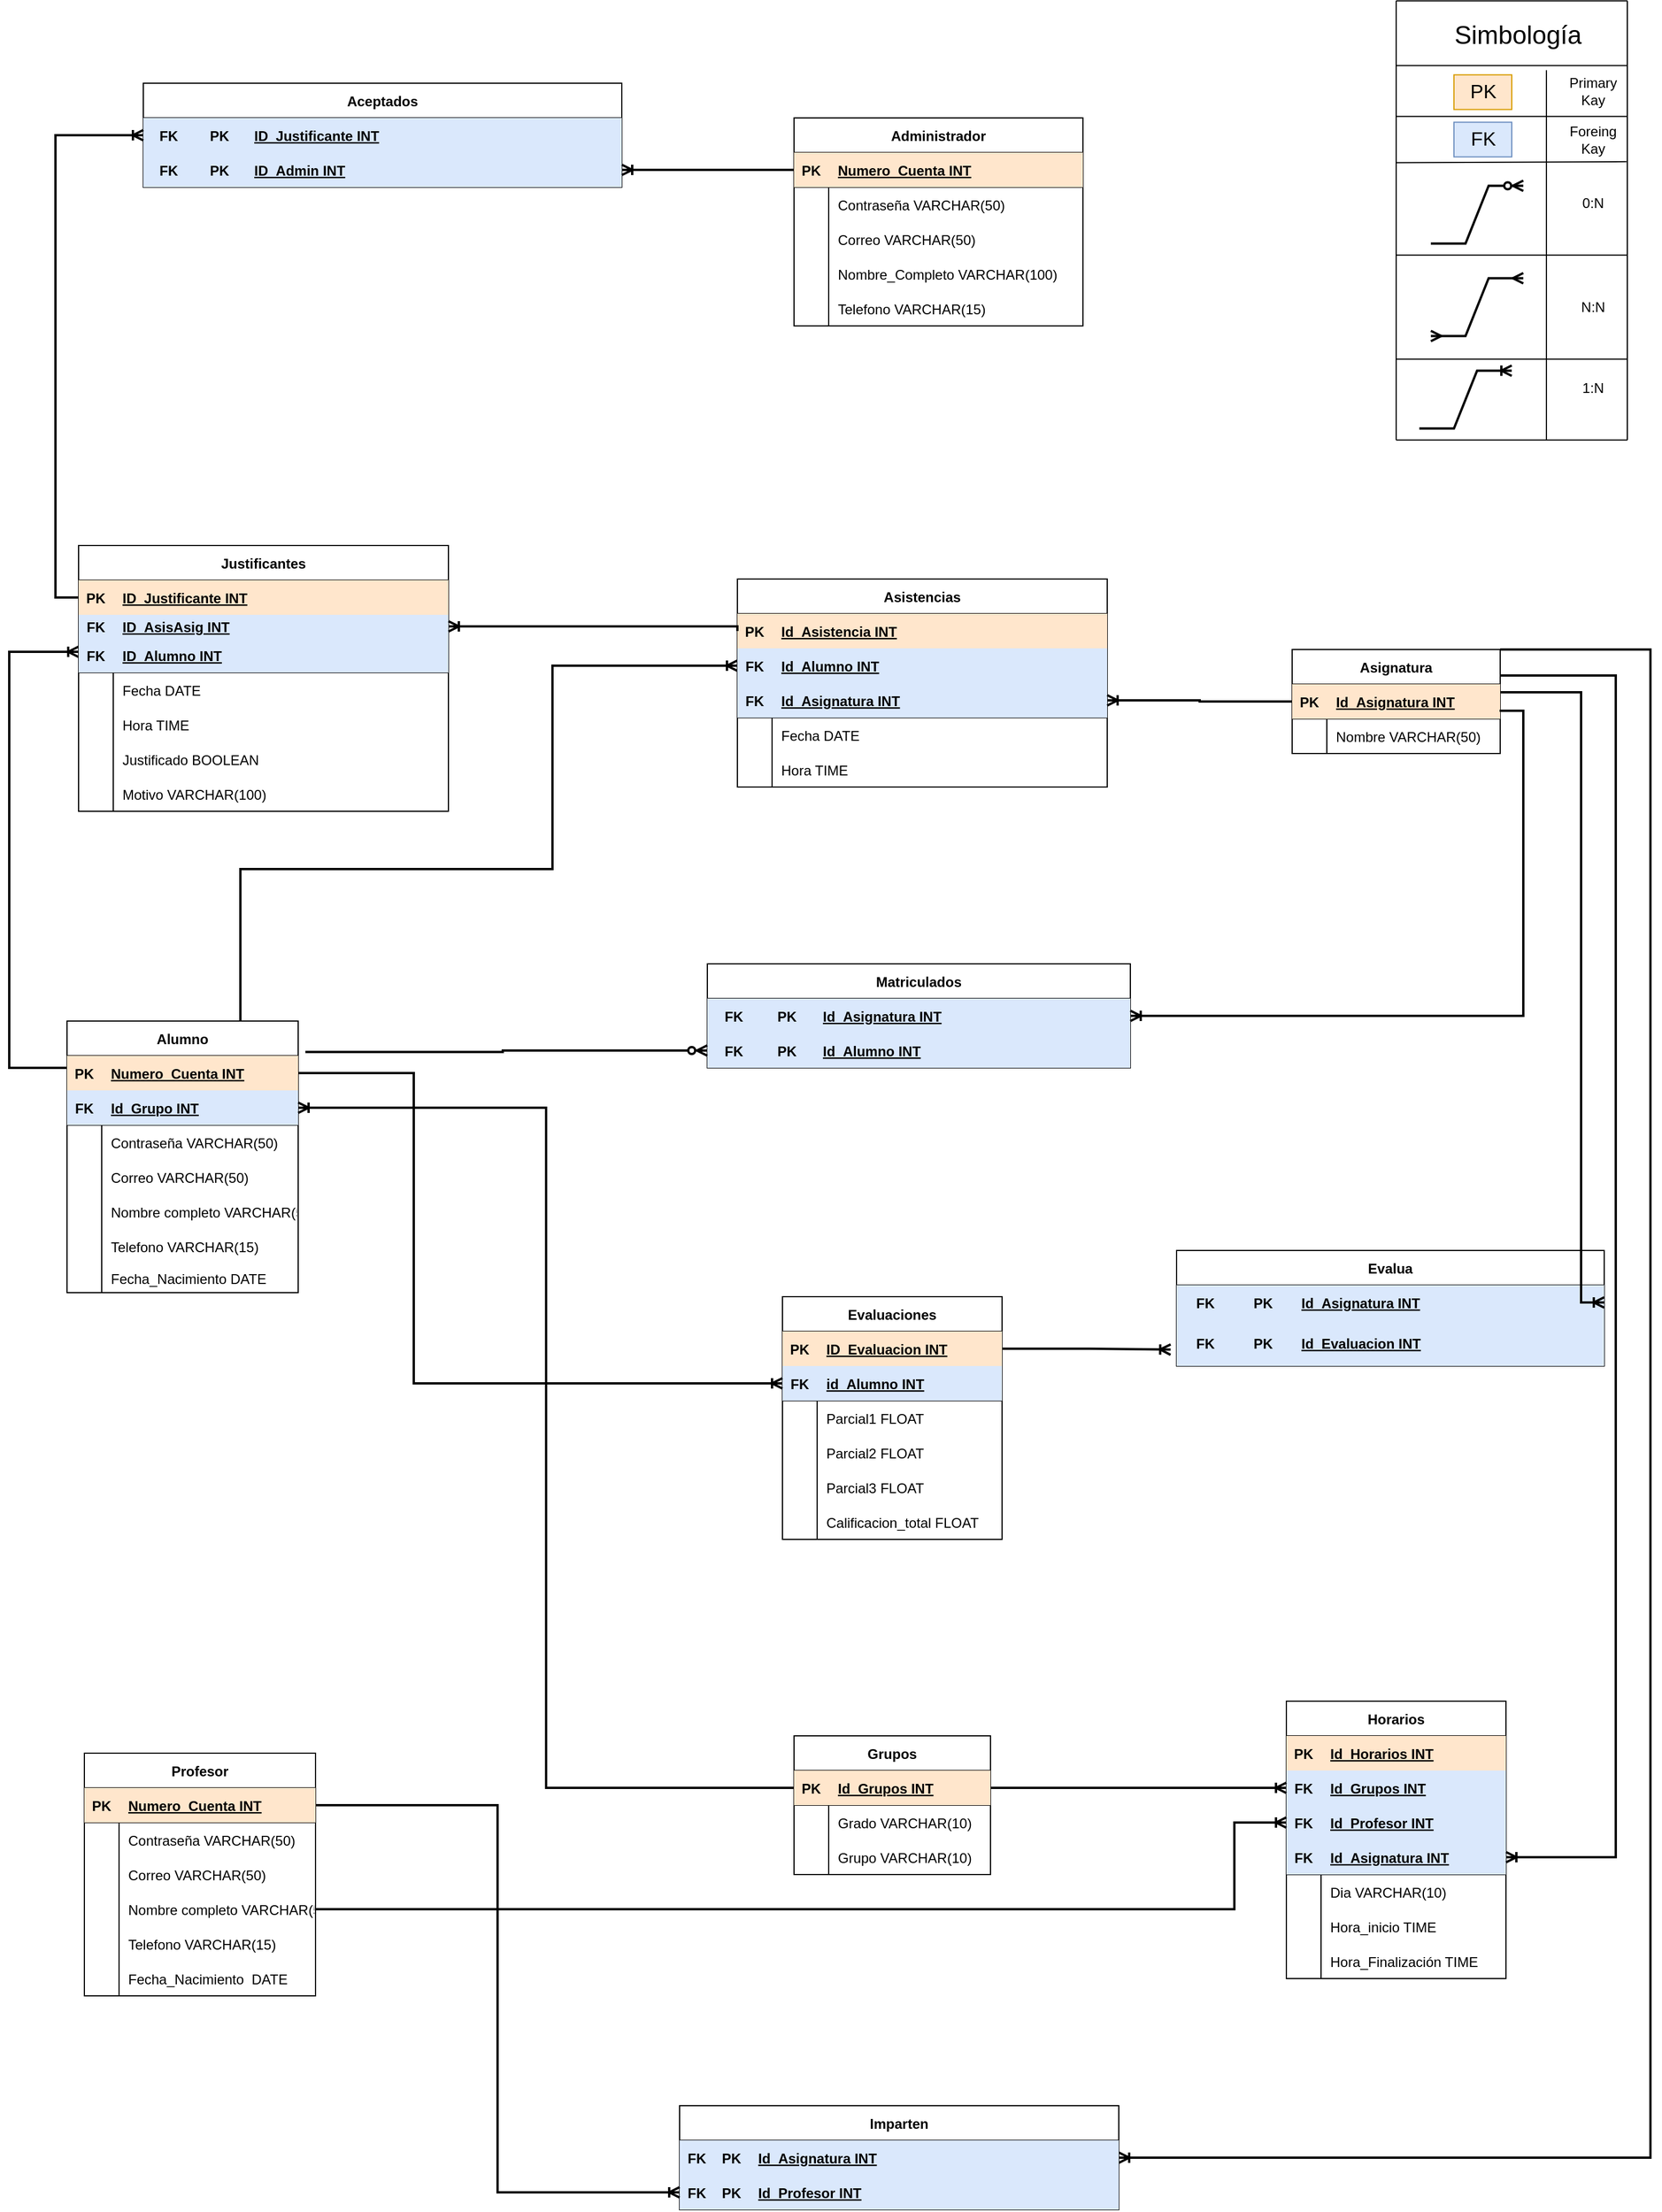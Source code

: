 <mxfile version="24.3.1" type="google">
  <diagram name="Página-1" id="JN3kmjeYhq-4cXd6YTb9">
    <mxGraphModel grid="1" page="1" gridSize="10" guides="1" tooltips="1" connect="1" arrows="1" fold="1" pageScale="1" pageWidth="827" pageHeight="1169" math="0" shadow="0">
      <root>
        <mxCell id="0" />
        <mxCell id="1" parent="0" />
        <mxCell id="Ctkwr2UzrnWNpa_ZWy-V-1" style="edgeStyle=orthogonalEdgeStyle;rounded=0;orthogonalLoop=1;jettySize=auto;html=1;exitX=1;exitY=0;exitDx=0;exitDy=0;entryX=0;entryY=0.5;entryDx=0;entryDy=0;strokeColor=default;align=center;verticalAlign=middle;fontFamily=Helvetica;fontSize=12;fontColor=default;labelBackgroundColor=default;endArrow=ERoneToMany;strokeWidth=2;" edge="1" parent="1" source="Ctkwr2UzrnWNpa_ZWy-V-3">
          <mxGeometry relative="1" as="geometry">
            <Array as="points">
              <mxPoint x="-1757" y="-120" />
              <mxPoint x="-1757" y="-95" />
            </Array>
          </mxGeometry>
        </mxCell>
        <mxCell id="Ctkwr2UzrnWNpa_ZWy-V-2" style="edgeStyle=orthogonalEdgeStyle;rounded=0;orthogonalLoop=1;jettySize=auto;html=1;exitX=0;exitY=0.5;exitDx=0;exitDy=0;strokeColor=default;strokeWidth=2;align=center;verticalAlign=middle;fontFamily=Helvetica;fontSize=12;fontColor=default;labelBackgroundColor=default;endArrow=ERoneToMany;" edge="1" parent="1" target="Ctkwr2UzrnWNpa_ZWy-V-301">
          <mxGeometry relative="1" as="geometry">
            <mxPoint x="-2090" y="-488.5" as="targetPoint" />
            <Array as="points">
              <mxPoint x="-2140" y="-128" />
              <mxPoint x="-2140" y="-488" />
            </Array>
            <mxPoint x="-2090" y="-128" as="sourcePoint" />
          </mxGeometry>
        </mxCell>
        <mxCell id="V_A5u_ssKVEWUwovj8xO-1" style="edgeStyle=orthogonalEdgeStyle;rounded=0;orthogonalLoop=1;jettySize=auto;html=1;exitX=0.75;exitY=0;exitDx=0;exitDy=0;entryX=0;entryY=0.5;entryDx=0;entryDy=0;strokeColor=default;strokeWidth=2;align=center;verticalAlign=middle;fontFamily=Helvetica;fontSize=12;fontColor=default;labelBackgroundColor=default;endArrow=ERoneToMany;" edge="1" parent="1" source="Ctkwr2UzrnWNpa_ZWy-V-3" target="Ctkwr2UzrnWNpa_ZWy-V-187">
          <mxGeometry relative="1" as="geometry">
            <Array as="points">
              <mxPoint x="-1940" y="-300" />
              <mxPoint x="-1670" y="-300" />
              <mxPoint x="-1670" y="-476" />
            </Array>
          </mxGeometry>
        </mxCell>
        <mxCell id="Ctkwr2UzrnWNpa_ZWy-V-3" value="Alumno" style="shape=table;startSize=30;container=1;collapsible=1;childLayout=tableLayout;fixedRows=1;rowLines=0;fontStyle=1;align=center;resizeLast=1;" vertex="1" parent="1">
          <mxGeometry x="-2090" y="-168.5" width="200" height="235" as="geometry" />
        </mxCell>
        <mxCell id="Ctkwr2UzrnWNpa_ZWy-V-4" value="" style="shape=tableRow;horizontal=0;startSize=0;swimlaneHead=0;swimlaneBody=0;fillColor=none;collapsible=0;dropTarget=0;points=[[0,0.5],[1,0.5]];portConstraint=eastwest;strokeColor=inherit;top=0;left=0;right=0;bottom=1;" vertex="1" parent="Ctkwr2UzrnWNpa_ZWy-V-3">
          <mxGeometry y="30" width="200" height="30" as="geometry" />
        </mxCell>
        <mxCell id="Ctkwr2UzrnWNpa_ZWy-V-5" value="PK" style="shape=partialRectangle;overflow=hidden;connectable=0;fillColor=#ffe6cc;strokeColor=#d79b00;top=0;left=0;bottom=0;right=0;fontStyle=1;strokeWidth=1;" vertex="1" parent="Ctkwr2UzrnWNpa_ZWy-V-4">
          <mxGeometry width="30" height="30" as="geometry">
            <mxRectangle width="30" height="30" as="alternateBounds" />
          </mxGeometry>
        </mxCell>
        <mxCell id="Ctkwr2UzrnWNpa_ZWy-V-6" value="Numero_Cuenta INT " style="shape=partialRectangle;overflow=hidden;connectable=0;fillColor=#ffe6cc;align=left;strokeColor=#d79b00;top=0;left=0;bottom=0;right=0;spacingLeft=6;fontStyle=5;" vertex="1" parent="Ctkwr2UzrnWNpa_ZWy-V-4">
          <mxGeometry x="30" width="170" height="30" as="geometry">
            <mxRectangle width="170" height="30" as="alternateBounds" />
          </mxGeometry>
        </mxCell>
        <mxCell id="Ctkwr2UzrnWNpa_ZWy-V-7" style="shape=tableRow;horizontal=0;startSize=0;swimlaneHead=0;swimlaneBody=0;fillColor=none;collapsible=0;dropTarget=0;points=[[0,0.5],[1,0.5]];portConstraint=eastwest;strokeColor=inherit;top=0;left=0;right=0;bottom=1;" vertex="1" parent="Ctkwr2UzrnWNpa_ZWy-V-3">
          <mxGeometry y="60" width="200" height="30" as="geometry" />
        </mxCell>
        <mxCell id="Ctkwr2UzrnWNpa_ZWy-V-8" value="FK" style="shape=partialRectangle;overflow=hidden;connectable=0;fillColor=#dae8fc;strokeColor=#6c8ebf;top=0;left=0;bottom=0;right=0;fontStyle=1;" vertex="1" parent="Ctkwr2UzrnWNpa_ZWy-V-7">
          <mxGeometry width="30" height="30" as="geometry">
            <mxRectangle width="30" height="30" as="alternateBounds" />
          </mxGeometry>
        </mxCell>
        <mxCell id="Ctkwr2UzrnWNpa_ZWy-V-9" value="Id_Grupo INT" style="shape=partialRectangle;overflow=hidden;connectable=0;fillColor=#dae8fc;align=left;strokeColor=#6c8ebf;top=0;left=0;bottom=0;right=0;spacingLeft=6;fontStyle=5;" vertex="1" parent="Ctkwr2UzrnWNpa_ZWy-V-7">
          <mxGeometry x="30" width="170" height="30" as="geometry">
            <mxRectangle width="170" height="30" as="alternateBounds" />
          </mxGeometry>
        </mxCell>
        <mxCell id="Ctkwr2UzrnWNpa_ZWy-V-10" value="" style="shape=tableRow;horizontal=0;startSize=0;swimlaneHead=0;swimlaneBody=0;fillColor=none;collapsible=0;dropTarget=0;points=[[0,0.5],[1,0.5]];portConstraint=eastwest;strokeColor=inherit;top=0;left=0;right=0;bottom=0;" vertex="1" parent="Ctkwr2UzrnWNpa_ZWy-V-3">
          <mxGeometry y="90" width="200" height="30" as="geometry" />
        </mxCell>
        <mxCell id="Ctkwr2UzrnWNpa_ZWy-V-11" value="" style="shape=partialRectangle;overflow=hidden;connectable=0;fillColor=none;strokeColor=inherit;top=0;left=0;bottom=0;right=0;" vertex="1" parent="Ctkwr2UzrnWNpa_ZWy-V-10">
          <mxGeometry width="30" height="30" as="geometry">
            <mxRectangle width="30" height="30" as="alternateBounds" />
          </mxGeometry>
        </mxCell>
        <mxCell id="Ctkwr2UzrnWNpa_ZWy-V-12" value="Contraseña VARCHAR(50)" style="shape=partialRectangle;overflow=hidden;connectable=0;fillColor=none;align=left;strokeColor=inherit;top=0;left=0;bottom=0;right=0;spacingLeft=6;" vertex="1" parent="Ctkwr2UzrnWNpa_ZWy-V-10">
          <mxGeometry x="30" width="170" height="30" as="geometry">
            <mxRectangle width="170" height="30" as="alternateBounds" />
          </mxGeometry>
        </mxCell>
        <mxCell id="Ctkwr2UzrnWNpa_ZWy-V-13" value="" style="shape=tableRow;horizontal=0;startSize=0;swimlaneHead=0;swimlaneBody=0;fillColor=none;collapsible=0;dropTarget=0;points=[[0,0.5],[1,0.5]];portConstraint=eastwest;strokeColor=inherit;top=0;left=0;right=0;bottom=0;" vertex="1" parent="Ctkwr2UzrnWNpa_ZWy-V-3">
          <mxGeometry y="120" width="200" height="30" as="geometry" />
        </mxCell>
        <mxCell id="Ctkwr2UzrnWNpa_ZWy-V-14" value="" style="shape=partialRectangle;overflow=hidden;connectable=0;fillColor=none;strokeColor=inherit;top=0;left=0;bottom=0;right=0;" vertex="1" parent="Ctkwr2UzrnWNpa_ZWy-V-13">
          <mxGeometry width="30" height="30" as="geometry">
            <mxRectangle width="30" height="30" as="alternateBounds" />
          </mxGeometry>
        </mxCell>
        <mxCell id="Ctkwr2UzrnWNpa_ZWy-V-15" value="Correo VARCHAR(50)" style="shape=partialRectangle;overflow=hidden;connectable=0;fillColor=none;align=left;strokeColor=inherit;top=0;left=0;bottom=0;right=0;spacingLeft=6;" vertex="1" parent="Ctkwr2UzrnWNpa_ZWy-V-13">
          <mxGeometry x="30" width="170" height="30" as="geometry">
            <mxRectangle width="170" height="30" as="alternateBounds" />
          </mxGeometry>
        </mxCell>
        <mxCell id="Ctkwr2UzrnWNpa_ZWy-V-16" value="" style="shape=tableRow;horizontal=0;startSize=0;swimlaneHead=0;swimlaneBody=0;fillColor=none;collapsible=0;dropTarget=0;points=[[0,0.5],[1,0.5]];portConstraint=eastwest;strokeColor=inherit;top=0;left=0;right=0;bottom=0;" vertex="1" parent="Ctkwr2UzrnWNpa_ZWy-V-3">
          <mxGeometry y="150" width="200" height="30" as="geometry" />
        </mxCell>
        <mxCell id="Ctkwr2UzrnWNpa_ZWy-V-17" value="" style="shape=partialRectangle;overflow=hidden;connectable=0;fillColor=none;strokeColor=inherit;top=0;left=0;bottom=0;right=0;" vertex="1" parent="Ctkwr2UzrnWNpa_ZWy-V-16">
          <mxGeometry width="30" height="30" as="geometry">
            <mxRectangle width="30" height="30" as="alternateBounds" />
          </mxGeometry>
        </mxCell>
        <mxCell id="Ctkwr2UzrnWNpa_ZWy-V-18" value="Nombre completo VARCHAR(50)" style="shape=partialRectangle;overflow=hidden;connectable=0;fillColor=none;align=left;strokeColor=inherit;top=0;left=0;bottom=0;right=0;spacingLeft=6;" vertex="1" parent="Ctkwr2UzrnWNpa_ZWy-V-16">
          <mxGeometry x="30" width="170" height="30" as="geometry">
            <mxRectangle width="170" height="30" as="alternateBounds" />
          </mxGeometry>
        </mxCell>
        <mxCell id="Ctkwr2UzrnWNpa_ZWy-V-19" value="" style="shape=tableRow;horizontal=0;startSize=0;swimlaneHead=0;swimlaneBody=0;fillColor=none;collapsible=0;dropTarget=0;points=[[0,0.5],[1,0.5]];portConstraint=eastwest;strokeColor=inherit;top=0;left=0;right=0;bottom=0;" vertex="1" parent="Ctkwr2UzrnWNpa_ZWy-V-3">
          <mxGeometry y="180" width="200" height="30" as="geometry" />
        </mxCell>
        <mxCell id="Ctkwr2UzrnWNpa_ZWy-V-20" value="" style="shape=partialRectangle;overflow=hidden;connectable=0;fillColor=none;strokeColor=inherit;top=0;left=0;bottom=0;right=0;" vertex="1" parent="Ctkwr2UzrnWNpa_ZWy-V-19">
          <mxGeometry width="30" height="30" as="geometry">
            <mxRectangle width="30" height="30" as="alternateBounds" />
          </mxGeometry>
        </mxCell>
        <mxCell id="Ctkwr2UzrnWNpa_ZWy-V-21" value="Telefono VARCHAR(15)" style="shape=partialRectangle;overflow=hidden;connectable=0;fillColor=none;align=left;strokeColor=inherit;top=0;left=0;bottom=0;right=0;spacingLeft=6;" vertex="1" parent="Ctkwr2UzrnWNpa_ZWy-V-19">
          <mxGeometry x="30" width="170" height="30" as="geometry">
            <mxRectangle width="170" height="30" as="alternateBounds" />
          </mxGeometry>
        </mxCell>
        <mxCell id="Ctkwr2UzrnWNpa_ZWy-V-25" style="shape=tableRow;horizontal=0;startSize=0;swimlaneHead=0;swimlaneBody=0;fillColor=none;collapsible=0;dropTarget=0;points=[[0,0.5],[1,0.5]];portConstraint=eastwest;strokeColor=inherit;top=0;left=0;right=0;bottom=0;" vertex="1" parent="Ctkwr2UzrnWNpa_ZWy-V-3">
          <mxGeometry y="210" width="200" height="25" as="geometry" />
        </mxCell>
        <mxCell id="Ctkwr2UzrnWNpa_ZWy-V-26" style="shape=partialRectangle;overflow=hidden;connectable=0;fillColor=none;strokeColor=inherit;top=0;left=0;bottom=0;right=0;" vertex="1" parent="Ctkwr2UzrnWNpa_ZWy-V-25">
          <mxGeometry width="30" height="25" as="geometry">
            <mxRectangle width="30" height="25" as="alternateBounds" />
          </mxGeometry>
        </mxCell>
        <mxCell id="Ctkwr2UzrnWNpa_ZWy-V-27" value="Fecha_Nacimiento DATE" style="shape=partialRectangle;overflow=hidden;connectable=0;fillColor=none;align=left;strokeColor=inherit;top=0;left=0;bottom=0;right=0;spacingLeft=6;" vertex="1" parent="Ctkwr2UzrnWNpa_ZWy-V-25">
          <mxGeometry x="30" width="170" height="25" as="geometry">
            <mxRectangle width="170" height="25" as="alternateBounds" />
          </mxGeometry>
        </mxCell>
        <mxCell id="Ctkwr2UzrnWNpa_ZWy-V-31" value="Profesor" style="shape=table;startSize=30;container=1;collapsible=1;childLayout=tableLayout;fixedRows=1;rowLines=0;fontStyle=1;align=center;resizeLast=1;" vertex="1" parent="1">
          <mxGeometry x="-2075" y="465" width="200" height="210" as="geometry" />
        </mxCell>
        <mxCell id="Ctkwr2UzrnWNpa_ZWy-V-32" value="" style="shape=tableRow;horizontal=0;startSize=0;swimlaneHead=0;swimlaneBody=0;fillColor=none;collapsible=0;dropTarget=0;points=[[0,0.5],[1,0.5]];portConstraint=eastwest;strokeColor=inherit;top=0;left=0;right=0;bottom=1;" vertex="1" parent="Ctkwr2UzrnWNpa_ZWy-V-31">
          <mxGeometry y="30" width="200" height="30" as="geometry" />
        </mxCell>
        <mxCell id="Ctkwr2UzrnWNpa_ZWy-V-33" value="PK" style="shape=partialRectangle;overflow=hidden;connectable=0;fillColor=#ffe6cc;strokeColor=#d79b00;top=0;left=0;bottom=0;right=0;fontStyle=1;" vertex="1" parent="Ctkwr2UzrnWNpa_ZWy-V-32">
          <mxGeometry width="30" height="30" as="geometry">
            <mxRectangle width="30" height="30" as="alternateBounds" />
          </mxGeometry>
        </mxCell>
        <mxCell id="Ctkwr2UzrnWNpa_ZWy-V-34" value="Numero_Cuenta INT" style="shape=partialRectangle;overflow=hidden;connectable=0;fillColor=#ffe6cc;align=left;strokeColor=#d79b00;top=0;left=0;bottom=0;right=0;spacingLeft=6;fontStyle=5;" vertex="1" parent="Ctkwr2UzrnWNpa_ZWy-V-32">
          <mxGeometry x="30" width="170" height="30" as="geometry">
            <mxRectangle width="170" height="30" as="alternateBounds" />
          </mxGeometry>
        </mxCell>
        <mxCell id="Ctkwr2UzrnWNpa_ZWy-V-35" value="" style="shape=tableRow;horizontal=0;startSize=0;swimlaneHead=0;swimlaneBody=0;fillColor=none;collapsible=0;dropTarget=0;points=[[0,0.5],[1,0.5]];portConstraint=eastwest;strokeColor=inherit;top=0;left=0;right=0;bottom=0;" vertex="1" parent="Ctkwr2UzrnWNpa_ZWy-V-31">
          <mxGeometry y="60" width="200" height="30" as="geometry" />
        </mxCell>
        <mxCell id="Ctkwr2UzrnWNpa_ZWy-V-36" value="" style="shape=partialRectangle;overflow=hidden;connectable=0;fillColor=none;strokeColor=inherit;top=0;left=0;bottom=0;right=0;" vertex="1" parent="Ctkwr2UzrnWNpa_ZWy-V-35">
          <mxGeometry width="30" height="30" as="geometry">
            <mxRectangle width="30" height="30" as="alternateBounds" />
          </mxGeometry>
        </mxCell>
        <mxCell id="Ctkwr2UzrnWNpa_ZWy-V-37" value="Contraseña VARCHAR(50)" style="shape=partialRectangle;overflow=hidden;connectable=0;fillColor=none;align=left;strokeColor=inherit;top=0;left=0;bottom=0;right=0;spacingLeft=6;" vertex="1" parent="Ctkwr2UzrnWNpa_ZWy-V-35">
          <mxGeometry x="30" width="170" height="30" as="geometry">
            <mxRectangle width="170" height="30" as="alternateBounds" />
          </mxGeometry>
        </mxCell>
        <mxCell id="Ctkwr2UzrnWNpa_ZWy-V-38" value="" style="shape=tableRow;horizontal=0;startSize=0;swimlaneHead=0;swimlaneBody=0;fillColor=none;collapsible=0;dropTarget=0;points=[[0,0.5],[1,0.5]];portConstraint=eastwest;strokeColor=inherit;top=0;left=0;right=0;bottom=0;" vertex="1" parent="Ctkwr2UzrnWNpa_ZWy-V-31">
          <mxGeometry y="90" width="200" height="30" as="geometry" />
        </mxCell>
        <mxCell id="Ctkwr2UzrnWNpa_ZWy-V-39" value="" style="shape=partialRectangle;overflow=hidden;connectable=0;fillColor=none;strokeColor=inherit;top=0;left=0;bottom=0;right=0;" vertex="1" parent="Ctkwr2UzrnWNpa_ZWy-V-38">
          <mxGeometry width="30" height="30" as="geometry">
            <mxRectangle width="30" height="30" as="alternateBounds" />
          </mxGeometry>
        </mxCell>
        <mxCell id="Ctkwr2UzrnWNpa_ZWy-V-40" value="Correo VARCHAR(50)" style="shape=partialRectangle;overflow=hidden;connectable=0;fillColor=none;align=left;strokeColor=inherit;top=0;left=0;bottom=0;right=0;spacingLeft=6;" vertex="1" parent="Ctkwr2UzrnWNpa_ZWy-V-38">
          <mxGeometry x="30" width="170" height="30" as="geometry">
            <mxRectangle width="170" height="30" as="alternateBounds" />
          </mxGeometry>
        </mxCell>
        <mxCell id="Ctkwr2UzrnWNpa_ZWy-V-41" value="" style="shape=tableRow;horizontal=0;startSize=0;swimlaneHead=0;swimlaneBody=0;fillColor=none;collapsible=0;dropTarget=0;points=[[0,0.5],[1,0.5]];portConstraint=eastwest;strokeColor=inherit;top=0;left=0;right=0;bottom=0;" vertex="1" parent="Ctkwr2UzrnWNpa_ZWy-V-31">
          <mxGeometry y="120" width="200" height="30" as="geometry" />
        </mxCell>
        <mxCell id="Ctkwr2UzrnWNpa_ZWy-V-42" value="" style="shape=partialRectangle;overflow=hidden;connectable=0;fillColor=none;strokeColor=inherit;top=0;left=0;bottom=0;right=0;" vertex="1" parent="Ctkwr2UzrnWNpa_ZWy-V-41">
          <mxGeometry width="30" height="30" as="geometry">
            <mxRectangle width="30" height="30" as="alternateBounds" />
          </mxGeometry>
        </mxCell>
        <mxCell id="Ctkwr2UzrnWNpa_ZWy-V-43" value="Nombre completo VARCHAR(50)" style="shape=partialRectangle;overflow=hidden;connectable=0;fillColor=none;align=left;strokeColor=inherit;top=0;left=0;bottom=0;right=0;spacingLeft=6;" vertex="1" parent="Ctkwr2UzrnWNpa_ZWy-V-41">
          <mxGeometry x="30" width="170" height="30" as="geometry">
            <mxRectangle width="170" height="30" as="alternateBounds" />
          </mxGeometry>
        </mxCell>
        <mxCell id="Ctkwr2UzrnWNpa_ZWy-V-44" value="" style="shape=tableRow;horizontal=0;startSize=0;swimlaneHead=0;swimlaneBody=0;fillColor=none;collapsible=0;dropTarget=0;points=[[0,0.5],[1,0.5]];portConstraint=eastwest;strokeColor=inherit;top=0;left=0;right=0;bottom=0;" vertex="1" parent="Ctkwr2UzrnWNpa_ZWy-V-31">
          <mxGeometry y="150" width="200" height="30" as="geometry" />
        </mxCell>
        <mxCell id="Ctkwr2UzrnWNpa_ZWy-V-45" value="" style="shape=partialRectangle;overflow=hidden;connectable=0;fillColor=none;strokeColor=inherit;top=0;left=0;bottom=0;right=0;" vertex="1" parent="Ctkwr2UzrnWNpa_ZWy-V-44">
          <mxGeometry width="30" height="30" as="geometry">
            <mxRectangle width="30" height="30" as="alternateBounds" />
          </mxGeometry>
        </mxCell>
        <mxCell id="Ctkwr2UzrnWNpa_ZWy-V-46" value="Telefono VARCHAR(15)" style="shape=partialRectangle;overflow=hidden;connectable=0;fillColor=none;align=left;strokeColor=inherit;top=0;left=0;bottom=0;right=0;spacingLeft=6;" vertex="1" parent="Ctkwr2UzrnWNpa_ZWy-V-44">
          <mxGeometry x="30" width="170" height="30" as="geometry">
            <mxRectangle width="170" height="30" as="alternateBounds" />
          </mxGeometry>
        </mxCell>
        <mxCell id="Ctkwr2UzrnWNpa_ZWy-V-50" style="shape=tableRow;horizontal=0;startSize=0;swimlaneHead=0;swimlaneBody=0;fillColor=none;collapsible=0;dropTarget=0;points=[[0,0.5],[1,0.5]];portConstraint=eastwest;strokeColor=inherit;top=0;left=0;right=0;bottom=0;" vertex="1" parent="Ctkwr2UzrnWNpa_ZWy-V-31">
          <mxGeometry y="180" width="200" height="30" as="geometry" />
        </mxCell>
        <mxCell id="Ctkwr2UzrnWNpa_ZWy-V-51" style="shape=partialRectangle;overflow=hidden;connectable=0;fillColor=none;strokeColor=inherit;top=0;left=0;bottom=0;right=0;" vertex="1" parent="Ctkwr2UzrnWNpa_ZWy-V-50">
          <mxGeometry width="30" height="30" as="geometry">
            <mxRectangle width="30" height="30" as="alternateBounds" />
          </mxGeometry>
        </mxCell>
        <mxCell id="Ctkwr2UzrnWNpa_ZWy-V-52" value="Fecha_Nacimiento  DATE" style="shape=partialRectangle;overflow=hidden;connectable=0;fillColor=none;align=left;strokeColor=inherit;top=0;left=0;bottom=0;right=0;spacingLeft=6;" vertex="1" parent="Ctkwr2UzrnWNpa_ZWy-V-50">
          <mxGeometry x="30" width="170" height="30" as="geometry">
            <mxRectangle width="170" height="30" as="alternateBounds" />
          </mxGeometry>
        </mxCell>
        <mxCell id="Ctkwr2UzrnWNpa_ZWy-V-53" value="Administrador" style="shape=table;startSize=30;container=1;collapsible=1;childLayout=tableLayout;fixedRows=1;rowLines=0;fontStyle=1;align=center;resizeLast=1;" vertex="1" parent="1">
          <mxGeometry x="-1461" y="-950" width="250" height="180" as="geometry" />
        </mxCell>
        <mxCell id="Ctkwr2UzrnWNpa_ZWy-V-54" value="" style="shape=tableRow;horizontal=0;startSize=0;swimlaneHead=0;swimlaneBody=0;fillColor=none;collapsible=0;dropTarget=0;points=[[0,0.5],[1,0.5]];portConstraint=eastwest;strokeColor=inherit;top=0;left=0;right=0;bottom=1;" vertex="1" parent="Ctkwr2UzrnWNpa_ZWy-V-53">
          <mxGeometry y="30" width="250" height="30" as="geometry" />
        </mxCell>
        <mxCell id="Ctkwr2UzrnWNpa_ZWy-V-55" value="PK" style="shape=partialRectangle;overflow=hidden;connectable=0;fillColor=#ffe6cc;strokeColor=#d79b00;top=0;left=0;bottom=0;right=0;fontStyle=1;" vertex="1" parent="Ctkwr2UzrnWNpa_ZWy-V-54">
          <mxGeometry width="30" height="30" as="geometry">
            <mxRectangle width="30" height="30" as="alternateBounds" />
          </mxGeometry>
        </mxCell>
        <mxCell id="Ctkwr2UzrnWNpa_ZWy-V-56" value="Numero_Cuenta INT" style="shape=partialRectangle;overflow=hidden;connectable=0;fillColor=#ffe6cc;align=left;strokeColor=#d79b00;top=0;left=0;bottom=0;right=0;spacingLeft=6;fontStyle=5;" vertex="1" parent="Ctkwr2UzrnWNpa_ZWy-V-54">
          <mxGeometry x="30" width="220" height="30" as="geometry">
            <mxRectangle width="220" height="30" as="alternateBounds" />
          </mxGeometry>
        </mxCell>
        <mxCell id="Ctkwr2UzrnWNpa_ZWy-V-57" value="" style="shape=tableRow;horizontal=0;startSize=0;swimlaneHead=0;swimlaneBody=0;fillColor=none;collapsible=0;dropTarget=0;points=[[0,0.5],[1,0.5]];portConstraint=eastwest;strokeColor=inherit;top=0;left=0;right=0;bottom=0;" vertex="1" parent="Ctkwr2UzrnWNpa_ZWy-V-53">
          <mxGeometry y="60" width="250" height="30" as="geometry" />
        </mxCell>
        <mxCell id="Ctkwr2UzrnWNpa_ZWy-V-58" value="" style="shape=partialRectangle;overflow=hidden;connectable=0;fillColor=none;strokeColor=inherit;top=0;left=0;bottom=0;right=0;" vertex="1" parent="Ctkwr2UzrnWNpa_ZWy-V-57">
          <mxGeometry width="30" height="30" as="geometry">
            <mxRectangle width="30" height="30" as="alternateBounds" />
          </mxGeometry>
        </mxCell>
        <mxCell id="Ctkwr2UzrnWNpa_ZWy-V-59" value="Contraseña VARCHAR(50)" style="shape=partialRectangle;overflow=hidden;connectable=0;fillColor=none;align=left;strokeColor=inherit;top=0;left=0;bottom=0;right=0;spacingLeft=6;" vertex="1" parent="Ctkwr2UzrnWNpa_ZWy-V-57">
          <mxGeometry x="30" width="220" height="30" as="geometry">
            <mxRectangle width="220" height="30" as="alternateBounds" />
          </mxGeometry>
        </mxCell>
        <mxCell id="Ctkwr2UzrnWNpa_ZWy-V-60" value="" style="shape=tableRow;horizontal=0;startSize=0;swimlaneHead=0;swimlaneBody=0;fillColor=none;collapsible=0;dropTarget=0;points=[[0,0.5],[1,0.5]];portConstraint=eastwest;strokeColor=inherit;top=0;left=0;right=0;bottom=0;" vertex="1" parent="Ctkwr2UzrnWNpa_ZWy-V-53">
          <mxGeometry y="90" width="250" height="30" as="geometry" />
        </mxCell>
        <mxCell id="Ctkwr2UzrnWNpa_ZWy-V-61" value="" style="shape=partialRectangle;overflow=hidden;connectable=0;fillColor=none;strokeColor=inherit;top=0;left=0;bottom=0;right=0;" vertex="1" parent="Ctkwr2UzrnWNpa_ZWy-V-60">
          <mxGeometry width="30" height="30" as="geometry">
            <mxRectangle width="30" height="30" as="alternateBounds" />
          </mxGeometry>
        </mxCell>
        <mxCell id="Ctkwr2UzrnWNpa_ZWy-V-62" value="Correo VARCHAR(50)" style="shape=partialRectangle;overflow=hidden;connectable=0;fillColor=none;align=left;strokeColor=inherit;top=0;left=0;bottom=0;right=0;spacingLeft=6;" vertex="1" parent="Ctkwr2UzrnWNpa_ZWy-V-60">
          <mxGeometry x="30" width="220" height="30" as="geometry">
            <mxRectangle width="220" height="30" as="alternateBounds" />
          </mxGeometry>
        </mxCell>
        <mxCell id="Ctkwr2UzrnWNpa_ZWy-V-63" value="" style="shape=tableRow;horizontal=0;startSize=0;swimlaneHead=0;swimlaneBody=0;fillColor=none;collapsible=0;dropTarget=0;points=[[0,0.5],[1,0.5]];portConstraint=eastwest;strokeColor=inherit;top=0;left=0;right=0;bottom=0;" vertex="1" parent="Ctkwr2UzrnWNpa_ZWy-V-53">
          <mxGeometry y="120" width="250" height="30" as="geometry" />
        </mxCell>
        <mxCell id="Ctkwr2UzrnWNpa_ZWy-V-64" value="" style="shape=partialRectangle;overflow=hidden;connectable=0;fillColor=none;strokeColor=inherit;top=0;left=0;bottom=0;right=0;" vertex="1" parent="Ctkwr2UzrnWNpa_ZWy-V-63">
          <mxGeometry width="30" height="30" as="geometry">
            <mxRectangle width="30" height="30" as="alternateBounds" />
          </mxGeometry>
        </mxCell>
        <mxCell id="Ctkwr2UzrnWNpa_ZWy-V-65" value="Nombre_Completo VARCHAR(100)" style="shape=partialRectangle;overflow=hidden;connectable=0;fillColor=none;align=left;strokeColor=inherit;top=0;left=0;bottom=0;right=0;spacingLeft=6;" vertex="1" parent="Ctkwr2UzrnWNpa_ZWy-V-63">
          <mxGeometry x="30" width="220" height="30" as="geometry">
            <mxRectangle width="220" height="30" as="alternateBounds" />
          </mxGeometry>
        </mxCell>
        <mxCell id="Ctkwr2UzrnWNpa_ZWy-V-66" value="" style="shape=tableRow;horizontal=0;startSize=0;swimlaneHead=0;swimlaneBody=0;fillColor=none;collapsible=0;dropTarget=0;points=[[0,0.5],[1,0.5]];portConstraint=eastwest;strokeColor=inherit;top=0;left=0;right=0;bottom=0;" vertex="1" parent="Ctkwr2UzrnWNpa_ZWy-V-53">
          <mxGeometry y="150" width="250" height="30" as="geometry" />
        </mxCell>
        <mxCell id="Ctkwr2UzrnWNpa_ZWy-V-67" value="" style="shape=partialRectangle;overflow=hidden;connectable=0;fillColor=none;strokeColor=inherit;top=0;left=0;bottom=0;right=0;" vertex="1" parent="Ctkwr2UzrnWNpa_ZWy-V-66">
          <mxGeometry width="30" height="30" as="geometry">
            <mxRectangle width="30" height="30" as="alternateBounds" />
          </mxGeometry>
        </mxCell>
        <mxCell id="Ctkwr2UzrnWNpa_ZWy-V-68" value="Telefono VARCHAR(15)" style="shape=partialRectangle;overflow=hidden;connectable=0;fillColor=none;align=left;strokeColor=inherit;top=0;left=0;bottom=0;right=0;spacingLeft=6;" vertex="1" parent="Ctkwr2UzrnWNpa_ZWy-V-66">
          <mxGeometry x="30" width="220" height="30" as="geometry">
            <mxRectangle width="220" height="30" as="alternateBounds" />
          </mxGeometry>
        </mxCell>
        <mxCell id="Ctkwr2UzrnWNpa_ZWy-V-69" value="Grupos" style="shape=table;startSize=30;container=1;collapsible=1;childLayout=tableLayout;fixedRows=1;rowLines=0;fontStyle=1;align=center;resizeLast=1;" vertex="1" parent="1">
          <mxGeometry x="-1461" y="450" width="170" height="120" as="geometry" />
        </mxCell>
        <mxCell id="Ctkwr2UzrnWNpa_ZWy-V-70" value="" style="shape=tableRow;horizontal=0;startSize=0;swimlaneHead=0;swimlaneBody=0;fillColor=none;collapsible=0;dropTarget=0;points=[[0,0.5],[1,0.5]];portConstraint=eastwest;strokeColor=inherit;top=0;left=0;right=0;bottom=1;" vertex="1" parent="Ctkwr2UzrnWNpa_ZWy-V-69">
          <mxGeometry y="30" width="170" height="30" as="geometry" />
        </mxCell>
        <mxCell id="Ctkwr2UzrnWNpa_ZWy-V-71" value="PK" style="shape=partialRectangle;overflow=hidden;connectable=0;fillColor=#ffe6cc;strokeColor=#d79b00;top=0;left=0;bottom=0;right=0;fontStyle=1;" vertex="1" parent="Ctkwr2UzrnWNpa_ZWy-V-70">
          <mxGeometry width="30" height="30" as="geometry">
            <mxRectangle width="30" height="30" as="alternateBounds" />
          </mxGeometry>
        </mxCell>
        <mxCell id="Ctkwr2UzrnWNpa_ZWy-V-72" value="Id_Grupos INT " style="shape=partialRectangle;overflow=hidden;connectable=0;fillColor=#ffe6cc;align=left;strokeColor=#d79b00;top=0;left=0;bottom=0;right=0;spacingLeft=6;fontStyle=5;" vertex="1" parent="Ctkwr2UzrnWNpa_ZWy-V-70">
          <mxGeometry x="30" width="140" height="30" as="geometry">
            <mxRectangle width="140" height="30" as="alternateBounds" />
          </mxGeometry>
        </mxCell>
        <mxCell id="Ctkwr2UzrnWNpa_ZWy-V-73" value="" style="shape=tableRow;horizontal=0;startSize=0;swimlaneHead=0;swimlaneBody=0;fillColor=none;collapsible=0;dropTarget=0;points=[[0,0.5],[1,0.5]];portConstraint=eastwest;strokeColor=inherit;top=0;left=0;right=0;bottom=0;" vertex="1" parent="Ctkwr2UzrnWNpa_ZWy-V-69">
          <mxGeometry y="60" width="170" height="30" as="geometry" />
        </mxCell>
        <mxCell id="Ctkwr2UzrnWNpa_ZWy-V-74" value="" style="shape=partialRectangle;overflow=hidden;connectable=0;fillColor=none;strokeColor=inherit;top=0;left=0;bottom=0;right=0;" vertex="1" parent="Ctkwr2UzrnWNpa_ZWy-V-73">
          <mxGeometry width="30" height="30" as="geometry">
            <mxRectangle width="30" height="30" as="alternateBounds" />
          </mxGeometry>
        </mxCell>
        <mxCell id="Ctkwr2UzrnWNpa_ZWy-V-75" value="Grado VARCHAR(10)" style="shape=partialRectangle;overflow=hidden;connectable=0;fillColor=none;align=left;strokeColor=inherit;top=0;left=0;bottom=0;right=0;spacingLeft=6;" vertex="1" parent="Ctkwr2UzrnWNpa_ZWy-V-73">
          <mxGeometry x="30" width="140" height="30" as="geometry">
            <mxRectangle width="140" height="30" as="alternateBounds" />
          </mxGeometry>
        </mxCell>
        <mxCell id="Ctkwr2UzrnWNpa_ZWy-V-76" value="" style="shape=tableRow;horizontal=0;startSize=0;swimlaneHead=0;swimlaneBody=0;fillColor=none;collapsible=0;dropTarget=0;points=[[0,0.5],[1,0.5]];portConstraint=eastwest;strokeColor=inherit;top=0;left=0;right=0;bottom=0;" vertex="1" parent="Ctkwr2UzrnWNpa_ZWy-V-69">
          <mxGeometry y="90" width="170" height="30" as="geometry" />
        </mxCell>
        <mxCell id="Ctkwr2UzrnWNpa_ZWy-V-77" value="" style="shape=partialRectangle;overflow=hidden;connectable=0;fillColor=none;strokeColor=inherit;top=0;left=0;bottom=0;right=0;" vertex="1" parent="Ctkwr2UzrnWNpa_ZWy-V-76">
          <mxGeometry width="30" height="30" as="geometry">
            <mxRectangle width="30" height="30" as="alternateBounds" />
          </mxGeometry>
        </mxCell>
        <mxCell id="Ctkwr2UzrnWNpa_ZWy-V-78" value="Grupo VARCHAR(10)" style="shape=partialRectangle;overflow=hidden;connectable=0;fillColor=none;align=left;strokeColor=inherit;top=0;left=0;bottom=0;right=0;spacingLeft=6;" vertex="1" parent="Ctkwr2UzrnWNpa_ZWy-V-76">
          <mxGeometry x="30" width="140" height="30" as="geometry">
            <mxRectangle width="140" height="30" as="alternateBounds" />
          </mxGeometry>
        </mxCell>
        <mxCell id="Ctkwr2UzrnWNpa_ZWy-V-79" value="Horarios" style="shape=table;startSize=30;container=1;collapsible=1;childLayout=tableLayout;fixedRows=1;rowLines=0;fontStyle=1;align=center;resizeLast=1;" vertex="1" parent="1">
          <mxGeometry x="-1035" y="420" width="190" height="240" as="geometry" />
        </mxCell>
        <mxCell id="Ctkwr2UzrnWNpa_ZWy-V-80" value="" style="shape=tableRow;horizontal=0;startSize=0;swimlaneHead=0;swimlaneBody=0;fillColor=none;collapsible=0;dropTarget=0;points=[[0,0.5],[1,0.5]];portConstraint=eastwest;strokeColor=inherit;top=0;left=0;right=0;bottom=1;" vertex="1" parent="Ctkwr2UzrnWNpa_ZWy-V-79">
          <mxGeometry y="30" width="190" height="30" as="geometry" />
        </mxCell>
        <mxCell id="Ctkwr2UzrnWNpa_ZWy-V-81" value="PK" style="shape=partialRectangle;overflow=hidden;connectable=0;fillColor=#ffe6cc;strokeColor=#d79b00;top=0;left=0;bottom=0;right=0;fontStyle=1;" vertex="1" parent="Ctkwr2UzrnWNpa_ZWy-V-80">
          <mxGeometry width="30" height="30" as="geometry">
            <mxRectangle width="30" height="30" as="alternateBounds" />
          </mxGeometry>
        </mxCell>
        <mxCell id="Ctkwr2UzrnWNpa_ZWy-V-82" value="Id_Horarios INT " style="shape=partialRectangle;overflow=hidden;connectable=0;fillColor=#ffe6cc;align=left;strokeColor=#d79b00;top=0;left=0;bottom=0;right=0;spacingLeft=6;fontStyle=5;" vertex="1" parent="Ctkwr2UzrnWNpa_ZWy-V-80">
          <mxGeometry x="30" width="160" height="30" as="geometry">
            <mxRectangle width="160" height="30" as="alternateBounds" />
          </mxGeometry>
        </mxCell>
        <mxCell id="Ctkwr2UzrnWNpa_ZWy-V-83" style="shape=tableRow;horizontal=0;startSize=0;swimlaneHead=0;swimlaneBody=0;fillColor=none;collapsible=0;dropTarget=0;points=[[0,0.5],[1,0.5]];portConstraint=eastwest;strokeColor=inherit;top=0;left=0;right=0;bottom=1;" vertex="1" parent="Ctkwr2UzrnWNpa_ZWy-V-79">
          <mxGeometry y="60" width="190" height="30" as="geometry" />
        </mxCell>
        <mxCell id="Ctkwr2UzrnWNpa_ZWy-V-84" value="FK" style="shape=partialRectangle;overflow=hidden;connectable=0;fillColor=#dae8fc;strokeColor=#6c8ebf;top=0;left=0;bottom=0;right=0;fontStyle=1;" vertex="1" parent="Ctkwr2UzrnWNpa_ZWy-V-83">
          <mxGeometry width="30" height="30" as="geometry">
            <mxRectangle width="30" height="30" as="alternateBounds" />
          </mxGeometry>
        </mxCell>
        <mxCell id="Ctkwr2UzrnWNpa_ZWy-V-85" value="Id_Grupos INT" style="shape=partialRectangle;overflow=hidden;connectable=0;fillColor=#dae8fc;align=left;strokeColor=#6c8ebf;top=0;left=0;bottom=0;right=0;spacingLeft=6;fontStyle=5;" vertex="1" parent="Ctkwr2UzrnWNpa_ZWy-V-83">
          <mxGeometry x="30" width="160" height="30" as="geometry">
            <mxRectangle width="160" height="30" as="alternateBounds" />
          </mxGeometry>
        </mxCell>
        <mxCell id="Ctkwr2UzrnWNpa_ZWy-V-86" style="shape=tableRow;horizontal=0;startSize=0;swimlaneHead=0;swimlaneBody=0;fillColor=none;collapsible=0;dropTarget=0;points=[[0,0.5],[1,0.5]];portConstraint=eastwest;strokeColor=inherit;top=0;left=0;right=0;bottom=1;" vertex="1" parent="Ctkwr2UzrnWNpa_ZWy-V-79">
          <mxGeometry y="90" width="190" height="30" as="geometry" />
        </mxCell>
        <mxCell id="Ctkwr2UzrnWNpa_ZWy-V-87" value="FK" style="shape=partialRectangle;overflow=hidden;connectable=0;fillColor=#dae8fc;strokeColor=#6c8ebf;top=0;left=0;bottom=0;right=0;fontStyle=1;" vertex="1" parent="Ctkwr2UzrnWNpa_ZWy-V-86">
          <mxGeometry width="30" height="30" as="geometry">
            <mxRectangle width="30" height="30" as="alternateBounds" />
          </mxGeometry>
        </mxCell>
        <mxCell id="Ctkwr2UzrnWNpa_ZWy-V-88" value="Id_Profesor INT" style="shape=partialRectangle;overflow=hidden;connectable=0;fillColor=#dae8fc;align=left;strokeColor=#6c8ebf;top=0;left=0;bottom=0;right=0;spacingLeft=6;fontStyle=5;" vertex="1" parent="Ctkwr2UzrnWNpa_ZWy-V-86">
          <mxGeometry x="30" width="160" height="30" as="geometry">
            <mxRectangle width="160" height="30" as="alternateBounds" />
          </mxGeometry>
        </mxCell>
        <mxCell id="Ctkwr2UzrnWNpa_ZWy-V-89" style="shape=tableRow;horizontal=0;startSize=0;swimlaneHead=0;swimlaneBody=0;fillColor=none;collapsible=0;dropTarget=0;points=[[0,0.5],[1,0.5]];portConstraint=eastwest;strokeColor=inherit;top=0;left=0;right=0;bottom=1;" vertex="1" parent="Ctkwr2UzrnWNpa_ZWy-V-79">
          <mxGeometry y="120" width="190" height="30" as="geometry" />
        </mxCell>
        <mxCell id="Ctkwr2UzrnWNpa_ZWy-V-90" value="FK" style="shape=partialRectangle;overflow=hidden;connectable=0;fillColor=#dae8fc;strokeColor=#6c8ebf;top=0;left=0;bottom=0;right=0;fontStyle=1;" vertex="1" parent="Ctkwr2UzrnWNpa_ZWy-V-89">
          <mxGeometry width="30" height="30" as="geometry">
            <mxRectangle width="30" height="30" as="alternateBounds" />
          </mxGeometry>
        </mxCell>
        <mxCell id="Ctkwr2UzrnWNpa_ZWy-V-91" value="Id_Asignatura INT" style="shape=partialRectangle;overflow=hidden;connectable=0;fillColor=#dae8fc;align=left;strokeColor=#6c8ebf;top=0;left=0;bottom=0;right=0;spacingLeft=6;fontStyle=5;" vertex="1" parent="Ctkwr2UzrnWNpa_ZWy-V-89">
          <mxGeometry x="30" width="160" height="30" as="geometry">
            <mxRectangle width="160" height="30" as="alternateBounds" />
          </mxGeometry>
        </mxCell>
        <mxCell id="Ctkwr2UzrnWNpa_ZWy-V-92" value="" style="shape=tableRow;horizontal=0;startSize=0;swimlaneHead=0;swimlaneBody=0;fillColor=none;collapsible=0;dropTarget=0;points=[[0,0.5],[1,0.5]];portConstraint=eastwest;strokeColor=inherit;top=0;left=0;right=0;bottom=0;" vertex="1" parent="Ctkwr2UzrnWNpa_ZWy-V-79">
          <mxGeometry y="150" width="190" height="30" as="geometry" />
        </mxCell>
        <mxCell id="Ctkwr2UzrnWNpa_ZWy-V-93" value="" style="shape=partialRectangle;overflow=hidden;connectable=0;fillColor=none;strokeColor=inherit;top=0;left=0;bottom=0;right=0;" vertex="1" parent="Ctkwr2UzrnWNpa_ZWy-V-92">
          <mxGeometry width="30" height="30" as="geometry">
            <mxRectangle width="30" height="30" as="alternateBounds" />
          </mxGeometry>
        </mxCell>
        <mxCell id="Ctkwr2UzrnWNpa_ZWy-V-94" value="Dia VARCHAR(10)" style="shape=partialRectangle;overflow=hidden;connectable=0;fillColor=none;align=left;strokeColor=inherit;top=0;left=0;bottom=0;right=0;spacingLeft=6;" vertex="1" parent="Ctkwr2UzrnWNpa_ZWy-V-92">
          <mxGeometry x="30" width="160" height="30" as="geometry">
            <mxRectangle width="160" height="30" as="alternateBounds" />
          </mxGeometry>
        </mxCell>
        <mxCell id="Ctkwr2UzrnWNpa_ZWy-V-95" value="" style="shape=tableRow;horizontal=0;startSize=0;swimlaneHead=0;swimlaneBody=0;fillColor=none;collapsible=0;dropTarget=0;points=[[0,0.5],[1,0.5]];portConstraint=eastwest;strokeColor=inherit;top=0;left=0;right=0;bottom=0;" vertex="1" parent="Ctkwr2UzrnWNpa_ZWy-V-79">
          <mxGeometry y="180" width="190" height="30" as="geometry" />
        </mxCell>
        <mxCell id="Ctkwr2UzrnWNpa_ZWy-V-96" value="" style="shape=partialRectangle;overflow=hidden;connectable=0;fillColor=none;strokeColor=inherit;top=0;left=0;bottom=0;right=0;" vertex="1" parent="Ctkwr2UzrnWNpa_ZWy-V-95">
          <mxGeometry width="30" height="30" as="geometry">
            <mxRectangle width="30" height="30" as="alternateBounds" />
          </mxGeometry>
        </mxCell>
        <mxCell id="Ctkwr2UzrnWNpa_ZWy-V-97" value="Hora_inicio TIME" style="shape=partialRectangle;overflow=hidden;connectable=0;fillColor=none;align=left;strokeColor=inherit;top=0;left=0;bottom=0;right=0;spacingLeft=6;" vertex="1" parent="Ctkwr2UzrnWNpa_ZWy-V-95">
          <mxGeometry x="30" width="160" height="30" as="geometry">
            <mxRectangle width="160" height="30" as="alternateBounds" />
          </mxGeometry>
        </mxCell>
        <mxCell id="Ctkwr2UzrnWNpa_ZWy-V-98" value="" style="shape=tableRow;horizontal=0;startSize=0;swimlaneHead=0;swimlaneBody=0;fillColor=none;collapsible=0;dropTarget=0;points=[[0,0.5],[1,0.5]];portConstraint=eastwest;strokeColor=inherit;top=0;left=0;right=0;bottom=0;" vertex="1" parent="Ctkwr2UzrnWNpa_ZWy-V-79">
          <mxGeometry y="210" width="190" height="30" as="geometry" />
        </mxCell>
        <mxCell id="Ctkwr2UzrnWNpa_ZWy-V-99" value="" style="shape=partialRectangle;overflow=hidden;connectable=0;fillColor=none;strokeColor=inherit;top=0;left=0;bottom=0;right=0;" vertex="1" parent="Ctkwr2UzrnWNpa_ZWy-V-98">
          <mxGeometry width="30" height="30" as="geometry">
            <mxRectangle width="30" height="30" as="alternateBounds" />
          </mxGeometry>
        </mxCell>
        <mxCell id="Ctkwr2UzrnWNpa_ZWy-V-100" value="Hora_Finalización TIME" style="shape=partialRectangle;overflow=hidden;connectable=0;fillColor=none;align=left;strokeColor=inherit;top=0;left=0;bottom=0;right=0;spacingLeft=6;" vertex="1" parent="Ctkwr2UzrnWNpa_ZWy-V-98">
          <mxGeometry x="30" width="160" height="30" as="geometry">
            <mxRectangle width="160" height="30" as="alternateBounds" />
          </mxGeometry>
        </mxCell>
        <mxCell id="Ctkwr2UzrnWNpa_ZWy-V-110" style="edgeStyle=orthogonalEdgeStyle;rounded=0;orthogonalLoop=1;jettySize=auto;html=1;exitX=0;exitY=0.25;exitDx=0;exitDy=0;entryX=1;entryY=0.5;entryDx=0;entryDy=0;strokeColor=default;align=center;verticalAlign=middle;fontFamily=Helvetica;fontSize=12;fontColor=default;labelBackgroundColor=default;endArrow=ERoneToMany;strokeWidth=2;" edge="1" parent="1" source="Ctkwr2UzrnWNpa_ZWy-V-112">
          <mxGeometry relative="1" as="geometry">
            <Array as="points">
              <mxPoint x="-1340" y="-38" />
              <mxPoint x="-1340" y="-125" />
            </Array>
          </mxGeometry>
        </mxCell>
        <mxCell id="Ctkwr2UzrnWNpa_ZWy-V-389" style="edgeStyle=orthogonalEdgeStyle;rounded=0;orthogonalLoop=1;jettySize=auto;html=1;exitX=1;exitY=0.25;exitDx=0;exitDy=0;entryX=1;entryY=0.5;entryDx=0;entryDy=0;strokeColor=default;strokeWidth=2;align=center;verticalAlign=middle;fontFamily=Helvetica;fontSize=12;fontColor=default;labelBackgroundColor=default;endArrow=ERoneToMany;" edge="1" parent="1" source="Ctkwr2UzrnWNpa_ZWy-V-112" target="Ctkwr2UzrnWNpa_ZWy-V-89">
          <mxGeometry relative="1" as="geometry">
            <Array as="points">
              <mxPoint x="-750" y="-467" />
              <mxPoint x="-750" y="555" />
            </Array>
          </mxGeometry>
        </mxCell>
        <mxCell id="Ctkwr2UzrnWNpa_ZWy-V-390" style="edgeStyle=orthogonalEdgeStyle;rounded=0;orthogonalLoop=1;jettySize=auto;html=1;exitX=1;exitY=0;exitDx=0;exitDy=0;entryX=1;entryY=0.5;entryDx=0;entryDy=0;strokeColor=default;strokeWidth=2;align=center;verticalAlign=middle;fontFamily=Helvetica;fontSize=12;fontColor=default;labelBackgroundColor=default;endArrow=ERoneToMany;" edge="1" parent="1" source="Ctkwr2UzrnWNpa_ZWy-V-112" target="Ctkwr2UzrnWNpa_ZWy-V-171">
          <mxGeometry relative="1" as="geometry">
            <mxPoint x="-720" y="813.714" as="targetPoint" />
            <mxPoint x="-850" y="-462" as="sourcePoint" />
            <Array as="points">
              <mxPoint x="-720" y="-490" />
              <mxPoint x="-720" y="815" />
            </Array>
          </mxGeometry>
        </mxCell>
        <mxCell id="Ctkwr2UzrnWNpa_ZWy-V-112" value="Asignatura" style="shape=table;startSize=30;container=1;collapsible=1;childLayout=tableLayout;fixedRows=1;rowLines=0;fontStyle=1;align=center;resizeLast=1;" vertex="1" parent="1">
          <mxGeometry x="-1030" y="-490" width="180" height="90" as="geometry" />
        </mxCell>
        <mxCell id="Ctkwr2UzrnWNpa_ZWy-V-113" value="" style="shape=tableRow;horizontal=0;startSize=0;swimlaneHead=0;swimlaneBody=0;fillColor=none;collapsible=0;dropTarget=0;points=[[0,0.5],[1,0.5]];portConstraint=eastwest;strokeColor=inherit;top=0;left=0;right=0;bottom=1;" vertex="1" parent="Ctkwr2UzrnWNpa_ZWy-V-112">
          <mxGeometry y="30" width="180" height="30" as="geometry" />
        </mxCell>
        <mxCell id="Ctkwr2UzrnWNpa_ZWy-V-114" value="PK" style="shape=partialRectangle;overflow=hidden;connectable=0;fillColor=#ffe6cc;strokeColor=#d79b00;top=0;left=0;bottom=0;right=0;fontStyle=1;" vertex="1" parent="Ctkwr2UzrnWNpa_ZWy-V-113">
          <mxGeometry width="30" height="30" as="geometry">
            <mxRectangle width="30" height="30" as="alternateBounds" />
          </mxGeometry>
        </mxCell>
        <mxCell id="Ctkwr2UzrnWNpa_ZWy-V-115" value="Id_Asignatura INT " style="shape=partialRectangle;overflow=hidden;connectable=0;fillColor=#ffe6cc;align=left;strokeColor=#d79b00;top=0;left=0;bottom=0;right=0;spacingLeft=6;fontStyle=5;" vertex="1" parent="Ctkwr2UzrnWNpa_ZWy-V-113">
          <mxGeometry x="30" width="150" height="30" as="geometry">
            <mxRectangle width="150" height="30" as="alternateBounds" />
          </mxGeometry>
        </mxCell>
        <mxCell id="Ctkwr2UzrnWNpa_ZWy-V-116" value="" style="shape=tableRow;horizontal=0;startSize=0;swimlaneHead=0;swimlaneBody=0;fillColor=none;collapsible=0;dropTarget=0;points=[[0,0.5],[1,0.5]];portConstraint=eastwest;strokeColor=inherit;top=0;left=0;right=0;bottom=0;" vertex="1" parent="Ctkwr2UzrnWNpa_ZWy-V-112">
          <mxGeometry y="60" width="180" height="30" as="geometry" />
        </mxCell>
        <mxCell id="Ctkwr2UzrnWNpa_ZWy-V-117" value="" style="shape=partialRectangle;overflow=hidden;connectable=0;fillColor=none;strokeColor=inherit;top=0;left=0;bottom=0;right=0;" vertex="1" parent="Ctkwr2UzrnWNpa_ZWy-V-116">
          <mxGeometry width="30" height="30" as="geometry">
            <mxRectangle width="30" height="30" as="alternateBounds" />
          </mxGeometry>
        </mxCell>
        <mxCell id="Ctkwr2UzrnWNpa_ZWy-V-118" value="Nombre VARCHAR(50)" style="shape=partialRectangle;overflow=hidden;connectable=0;fillColor=none;align=left;strokeColor=inherit;top=0;left=0;bottom=0;right=0;spacingLeft=6;" vertex="1" parent="Ctkwr2UzrnWNpa_ZWy-V-116">
          <mxGeometry x="30" width="150" height="30" as="geometry">
            <mxRectangle width="150" height="30" as="alternateBounds" />
          </mxGeometry>
        </mxCell>
        <mxCell id="Ctkwr2UzrnWNpa_ZWy-V-119" value="Matriculados" style="shape=table;startSize=30;container=1;collapsible=1;childLayout=tableLayout;fixedRows=1;rowLines=0;fontStyle=1;align=center;resizeLast=1;" vertex="1" parent="1">
          <mxGeometry x="-1536" y="-218" width="366" height="90" as="geometry" />
        </mxCell>
        <mxCell id="Ctkwr2UzrnWNpa_ZWy-V-120" value="" style="shape=tableRow;horizontal=0;startSize=0;swimlaneHead=0;swimlaneBody=0;fillColor=none;collapsible=0;dropTarget=0;points=[[0,0.5],[1,0.5]];portConstraint=eastwest;strokeColor=inherit;top=0;left=0;right=0;bottom=1;" vertex="1" parent="Ctkwr2UzrnWNpa_ZWy-V-119">
          <mxGeometry y="30" width="366" height="30" as="geometry" />
        </mxCell>
        <mxCell id="Ctkwr2UzrnWNpa_ZWy-V-121" value="FK" style="shape=partialRectangle;overflow=hidden;connectable=0;fillColor=#dae8fc;strokeColor=#6c8ebf;top=0;left=0;bottom=0;right=0;fontStyle=1;" vertex="1" parent="Ctkwr2UzrnWNpa_ZWy-V-120">
          <mxGeometry width="46" height="30" as="geometry">
            <mxRectangle width="46" height="30" as="alternateBounds" />
          </mxGeometry>
        </mxCell>
        <mxCell id="iXxYVaHd7IFBeIav6qDw-1" value="PK" style="shape=partialRectangle;overflow=hidden;connectable=0;fillColor=#dae8fc;strokeColor=#6c8ebf;top=0;left=0;bottom=0;right=0;fontStyle=1;" vertex="1" parent="Ctkwr2UzrnWNpa_ZWy-V-120">
          <mxGeometry x="46" width="46" height="30" as="geometry">
            <mxRectangle width="46" height="30" as="alternateBounds" />
          </mxGeometry>
        </mxCell>
        <mxCell id="Ctkwr2UzrnWNpa_ZWy-V-122" value="Id_Asignatura INT" style="shape=partialRectangle;overflow=hidden;connectable=0;fillColor=#dae8fc;align=left;strokeColor=#6c8ebf;top=0;left=0;bottom=0;right=0;spacingLeft=6;fontStyle=5;" vertex="1" parent="Ctkwr2UzrnWNpa_ZWy-V-120">
          <mxGeometry x="92" width="274" height="30" as="geometry">
            <mxRectangle width="274" height="30" as="alternateBounds" />
          </mxGeometry>
        </mxCell>
        <mxCell id="Ctkwr2UzrnWNpa_ZWy-V-123" value="" style="shape=tableRow;horizontal=0;startSize=0;swimlaneHead=0;swimlaneBody=0;fillColor=none;collapsible=0;dropTarget=0;points=[[0,0.5],[1,0.5]];portConstraint=eastwest;strokeColor=inherit;top=0;left=0;right=0;bottom=1;" vertex="1" parent="Ctkwr2UzrnWNpa_ZWy-V-119">
          <mxGeometry y="60" width="366" height="30" as="geometry" />
        </mxCell>
        <mxCell id="Ctkwr2UzrnWNpa_ZWy-V-124" value="FK" style="shape=partialRectangle;overflow=hidden;connectable=0;fillColor=#dae8fc;strokeColor=#6c8ebf;top=0;left=0;bottom=0;right=0;fontStyle=1;" vertex="1" parent="Ctkwr2UzrnWNpa_ZWy-V-123">
          <mxGeometry width="46" height="30" as="geometry">
            <mxRectangle width="46" height="30" as="alternateBounds" />
          </mxGeometry>
        </mxCell>
        <mxCell id="iXxYVaHd7IFBeIav6qDw-2" value="PK" style="shape=partialRectangle;overflow=hidden;connectable=0;fillColor=#dae8fc;strokeColor=#6c8ebf;top=0;left=0;bottom=0;right=0;fontStyle=1;" vertex="1" parent="Ctkwr2UzrnWNpa_ZWy-V-123">
          <mxGeometry x="46" width="46" height="30" as="geometry">
            <mxRectangle width="46" height="30" as="alternateBounds" />
          </mxGeometry>
        </mxCell>
        <mxCell id="Ctkwr2UzrnWNpa_ZWy-V-125" value="Id_Alumno INT" style="shape=partialRectangle;overflow=hidden;connectable=0;fillColor=#dae8fc;align=left;strokeColor=#6c8ebf;top=0;left=0;bottom=0;right=0;spacingLeft=6;fontStyle=5;" vertex="1" parent="Ctkwr2UzrnWNpa_ZWy-V-123">
          <mxGeometry x="92" width="274" height="30" as="geometry">
            <mxRectangle width="274" height="30" as="alternateBounds" />
          </mxGeometry>
        </mxCell>
        <mxCell id="Ctkwr2UzrnWNpa_ZWy-V-170" value="Imparten" style="shape=table;startSize=30;container=1;collapsible=1;childLayout=tableLayout;fixedRows=1;rowLines=0;fontStyle=1;align=center;resizeLast=1;" vertex="1" parent="1">
          <mxGeometry x="-1560" y="770" width="380" height="90" as="geometry" />
        </mxCell>
        <mxCell id="Ctkwr2UzrnWNpa_ZWy-V-171" value="" style="shape=tableRow;horizontal=0;startSize=0;swimlaneHead=0;swimlaneBody=0;fillColor=none;collapsible=0;dropTarget=0;points=[[0,0.5],[1,0.5]];portConstraint=eastwest;strokeColor=inherit;top=0;left=0;right=0;bottom=1;" vertex="1" parent="Ctkwr2UzrnWNpa_ZWy-V-170">
          <mxGeometry y="30" width="380" height="30" as="geometry" />
        </mxCell>
        <mxCell id="Ctkwr2UzrnWNpa_ZWy-V-172" value="FK" style="shape=partialRectangle;overflow=hidden;connectable=0;fillColor=#dae8fc;strokeColor=#6c8ebf;top=0;left=0;bottom=0;right=0;fontStyle=1;" vertex="1" parent="Ctkwr2UzrnWNpa_ZWy-V-171">
          <mxGeometry width="30" height="30" as="geometry">
            <mxRectangle width="30" height="30" as="alternateBounds" />
          </mxGeometry>
        </mxCell>
        <mxCell id="iXxYVaHd7IFBeIav6qDw-9" value="PK" style="shape=partialRectangle;overflow=hidden;connectable=0;fillColor=#dae8fc;strokeColor=#6c8ebf;top=0;left=0;bottom=0;right=0;fontStyle=1;" vertex="1" parent="Ctkwr2UzrnWNpa_ZWy-V-171">
          <mxGeometry x="30" width="30" height="30" as="geometry">
            <mxRectangle width="30" height="30" as="alternateBounds" />
          </mxGeometry>
        </mxCell>
        <mxCell id="Ctkwr2UzrnWNpa_ZWy-V-173" value="Id_Asignatura INT" style="shape=partialRectangle;overflow=hidden;connectable=0;fillColor=#dae8fc;align=left;strokeColor=#6c8ebf;top=0;left=0;bottom=0;right=0;spacingLeft=6;fontStyle=5;" vertex="1" parent="Ctkwr2UzrnWNpa_ZWy-V-171">
          <mxGeometry x="60" width="320" height="30" as="geometry">
            <mxRectangle width="320" height="30" as="alternateBounds" />
          </mxGeometry>
        </mxCell>
        <mxCell id="Ctkwr2UzrnWNpa_ZWy-V-174" value="" style="shape=tableRow;horizontal=0;startSize=0;swimlaneHead=0;swimlaneBody=0;fillColor=none;collapsible=0;dropTarget=0;points=[[0,0.5],[1,0.5]];portConstraint=eastwest;strokeColor=inherit;top=0;left=0;right=0;bottom=1;" vertex="1" parent="Ctkwr2UzrnWNpa_ZWy-V-170">
          <mxGeometry y="60" width="380" height="30" as="geometry" />
        </mxCell>
        <mxCell id="Ctkwr2UzrnWNpa_ZWy-V-175" value="FK" style="shape=partialRectangle;overflow=hidden;connectable=0;fillColor=#dae8fc;strokeColor=#6c8ebf;top=0;left=0;bottom=0;right=0;fontStyle=1;" vertex="1" parent="Ctkwr2UzrnWNpa_ZWy-V-174">
          <mxGeometry width="30" height="30" as="geometry">
            <mxRectangle width="30" height="30" as="alternateBounds" />
          </mxGeometry>
        </mxCell>
        <mxCell id="iXxYVaHd7IFBeIav6qDw-10" value="PK" style="shape=partialRectangle;overflow=hidden;connectable=0;fillColor=#dae8fc;strokeColor=#6c8ebf;top=0;left=0;bottom=0;right=0;fontStyle=1;" vertex="1" parent="Ctkwr2UzrnWNpa_ZWy-V-174">
          <mxGeometry x="30" width="30" height="30" as="geometry">
            <mxRectangle width="30" height="30" as="alternateBounds" />
          </mxGeometry>
        </mxCell>
        <mxCell id="Ctkwr2UzrnWNpa_ZWy-V-176" value="Id_Profesor INT" style="shape=partialRectangle;overflow=hidden;connectable=0;fillColor=#dae8fc;align=left;strokeColor=#6c8ebf;top=0;left=0;bottom=0;right=0;spacingLeft=6;fontStyle=5;" vertex="1" parent="Ctkwr2UzrnWNpa_ZWy-V-174">
          <mxGeometry x="60" width="320" height="30" as="geometry">
            <mxRectangle width="320" height="30" as="alternateBounds" />
          </mxGeometry>
        </mxCell>
        <mxCell id="Ctkwr2UzrnWNpa_ZWy-V-183" value="Asistencias" style="shape=table;startSize=30;container=1;collapsible=1;childLayout=tableLayout;fixedRows=1;rowLines=0;fontStyle=1;align=center;resizeLast=1;" vertex="1" parent="1">
          <mxGeometry x="-1510" y="-551" width="320" height="180.0" as="geometry" />
        </mxCell>
        <mxCell id="Ctkwr2UzrnWNpa_ZWy-V-184" style="shape=tableRow;horizontal=0;startSize=0;swimlaneHead=0;swimlaneBody=0;fillColor=none;collapsible=0;dropTarget=0;points=[[0,0.5],[1,0.5]];portConstraint=eastwest;strokeColor=inherit;top=0;left=0;right=0;bottom=1;" vertex="1" parent="Ctkwr2UzrnWNpa_ZWy-V-183">
          <mxGeometry y="30" width="320" height="30" as="geometry" />
        </mxCell>
        <mxCell id="Ctkwr2UzrnWNpa_ZWy-V-185" value="PK" style="shape=partialRectangle;overflow=hidden;connectable=0;fillColor=#ffe6cc;strokeColor=#d79b00;top=0;left=0;bottom=0;right=0;fontStyle=1;" vertex="1" parent="Ctkwr2UzrnWNpa_ZWy-V-184">
          <mxGeometry width="30" height="30" as="geometry">
            <mxRectangle width="30" height="30" as="alternateBounds" />
          </mxGeometry>
        </mxCell>
        <mxCell id="Ctkwr2UzrnWNpa_ZWy-V-186" value="Id_Asistencia INT" style="shape=partialRectangle;overflow=hidden;connectable=0;fillColor=#ffe6cc;align=left;strokeColor=#d79b00;top=0;left=0;bottom=0;right=0;spacingLeft=6;fontStyle=5;" vertex="1" parent="Ctkwr2UzrnWNpa_ZWy-V-184">
          <mxGeometry x="30" width="290" height="30" as="geometry">
            <mxRectangle width="290" height="30" as="alternateBounds" />
          </mxGeometry>
        </mxCell>
        <mxCell id="Ctkwr2UzrnWNpa_ZWy-V-187" value="" style="shape=tableRow;horizontal=0;startSize=0;swimlaneHead=0;swimlaneBody=0;fillColor=none;collapsible=0;dropTarget=0;points=[[0,0.5],[1,0.5]];portConstraint=eastwest;strokeColor=inherit;top=0;left=0;right=0;bottom=1;" vertex="1" parent="Ctkwr2UzrnWNpa_ZWy-V-183">
          <mxGeometry y="60" width="320" height="30" as="geometry" />
        </mxCell>
        <mxCell id="Ctkwr2UzrnWNpa_ZWy-V-188" value="FK" style="shape=partialRectangle;overflow=hidden;connectable=0;fillColor=#dae8fc;strokeColor=#6c8ebf;top=0;left=0;bottom=0;right=0;fontStyle=1;" vertex="1" parent="Ctkwr2UzrnWNpa_ZWy-V-187">
          <mxGeometry width="30" height="30" as="geometry">
            <mxRectangle width="30" height="30" as="alternateBounds" />
          </mxGeometry>
        </mxCell>
        <mxCell id="Ctkwr2UzrnWNpa_ZWy-V-189" value="Id_Alumno INT" style="shape=partialRectangle;overflow=hidden;connectable=0;fillColor=#dae8fc;align=left;strokeColor=#6c8ebf;top=0;left=0;bottom=0;right=0;spacingLeft=6;fontStyle=5;" vertex="1" parent="Ctkwr2UzrnWNpa_ZWy-V-187">
          <mxGeometry x="30" width="290" height="30" as="geometry">
            <mxRectangle width="290" height="30" as="alternateBounds" />
          </mxGeometry>
        </mxCell>
        <mxCell id="Ctkwr2UzrnWNpa_ZWy-V-190" style="shape=tableRow;horizontal=0;startSize=0;swimlaneHead=0;swimlaneBody=0;fillColor=none;collapsible=0;dropTarget=0;points=[[0,0.5],[1,0.5]];portConstraint=eastwest;strokeColor=inherit;top=0;left=0;right=0;bottom=1;" vertex="1" parent="Ctkwr2UzrnWNpa_ZWy-V-183">
          <mxGeometry y="90" width="320" height="30" as="geometry" />
        </mxCell>
        <mxCell id="Ctkwr2UzrnWNpa_ZWy-V-191" value="FK" style="shape=partialRectangle;overflow=hidden;connectable=0;fillColor=#dae8fc;strokeColor=#6c8ebf;top=0;left=0;bottom=0;right=0;fontStyle=1;" vertex="1" parent="Ctkwr2UzrnWNpa_ZWy-V-190">
          <mxGeometry width="30" height="30" as="geometry">
            <mxRectangle width="30" height="30" as="alternateBounds" />
          </mxGeometry>
        </mxCell>
        <mxCell id="Ctkwr2UzrnWNpa_ZWy-V-192" value="Id_Asignatura INT" style="shape=partialRectangle;overflow=hidden;connectable=0;fillColor=#dae8fc;align=left;strokeColor=#6c8ebf;top=0;left=0;bottom=0;right=0;spacingLeft=6;fontStyle=5;" vertex="1" parent="Ctkwr2UzrnWNpa_ZWy-V-190">
          <mxGeometry x="30" width="290" height="30" as="geometry">
            <mxRectangle width="290" height="30" as="alternateBounds" />
          </mxGeometry>
        </mxCell>
        <mxCell id="Ctkwr2UzrnWNpa_ZWy-V-193" value="" style="shape=tableRow;horizontal=0;startSize=0;swimlaneHead=0;swimlaneBody=0;fillColor=none;collapsible=0;dropTarget=0;points=[[0,0.5],[1,0.5]];portConstraint=eastwest;strokeColor=inherit;top=0;left=0;right=0;bottom=0;" vertex="1" parent="Ctkwr2UzrnWNpa_ZWy-V-183">
          <mxGeometry y="120" width="320" height="30" as="geometry" />
        </mxCell>
        <mxCell id="Ctkwr2UzrnWNpa_ZWy-V-194" value="" style="shape=partialRectangle;overflow=hidden;connectable=0;fillColor=none;strokeColor=inherit;top=0;left=0;bottom=0;right=0;" vertex="1" parent="Ctkwr2UzrnWNpa_ZWy-V-193">
          <mxGeometry width="30" height="30" as="geometry">
            <mxRectangle width="30" height="30" as="alternateBounds" />
          </mxGeometry>
        </mxCell>
        <mxCell id="Ctkwr2UzrnWNpa_ZWy-V-195" value="Fecha DATE" style="shape=partialRectangle;overflow=hidden;connectable=0;fillColor=none;align=left;strokeColor=inherit;top=0;left=0;bottom=0;right=0;spacingLeft=6;" vertex="1" parent="Ctkwr2UzrnWNpa_ZWy-V-193">
          <mxGeometry x="30" width="290" height="30" as="geometry">
            <mxRectangle width="290" height="30" as="alternateBounds" />
          </mxGeometry>
        </mxCell>
        <mxCell id="Ctkwr2UzrnWNpa_ZWy-V-196" value="" style="shape=tableRow;horizontal=0;startSize=0;swimlaneHead=0;swimlaneBody=0;fillColor=none;collapsible=0;dropTarget=0;points=[[0,0.5],[1,0.5]];portConstraint=eastwest;strokeColor=inherit;top=0;left=0;right=0;bottom=0;" vertex="1" parent="Ctkwr2UzrnWNpa_ZWy-V-183">
          <mxGeometry y="150" width="320" height="30" as="geometry" />
        </mxCell>
        <mxCell id="Ctkwr2UzrnWNpa_ZWy-V-197" value="" style="shape=partialRectangle;overflow=hidden;connectable=0;fillColor=none;strokeColor=inherit;top=0;left=0;bottom=0;right=0;" vertex="1" parent="Ctkwr2UzrnWNpa_ZWy-V-196">
          <mxGeometry width="30" height="30" as="geometry">
            <mxRectangle width="30" height="30" as="alternateBounds" />
          </mxGeometry>
        </mxCell>
        <mxCell id="Ctkwr2UzrnWNpa_ZWy-V-198" value="Hora TIME" style="shape=partialRectangle;overflow=hidden;connectable=0;fillColor=none;align=left;strokeColor=inherit;top=0;left=0;bottom=0;right=0;spacingLeft=6;" vertex="1" parent="Ctkwr2UzrnWNpa_ZWy-V-196">
          <mxGeometry x="30" width="290" height="30" as="geometry">
            <mxRectangle width="290" height="30" as="alternateBounds" />
          </mxGeometry>
        </mxCell>
        <mxCell id="Ctkwr2UzrnWNpa_ZWy-V-208" value="Evaluaciones" style="shape=table;startSize=30;container=1;collapsible=1;childLayout=tableLayout;fixedRows=1;rowLines=0;fontStyle=1;align=center;resizeLast=1;" vertex="1" parent="1">
          <mxGeometry x="-1471" y="70" width="190" height="210" as="geometry" />
        </mxCell>
        <mxCell id="Ctkwr2UzrnWNpa_ZWy-V-209" value="" style="shape=tableRow;horizontal=0;startSize=0;swimlaneHead=0;swimlaneBody=0;fillColor=none;collapsible=0;dropTarget=0;points=[[0,0.5],[1,0.5]];portConstraint=eastwest;strokeColor=inherit;top=0;left=0;right=0;bottom=1;" vertex="1" parent="Ctkwr2UzrnWNpa_ZWy-V-208">
          <mxGeometry y="30" width="190" height="30" as="geometry" />
        </mxCell>
        <mxCell id="Ctkwr2UzrnWNpa_ZWy-V-210" value="PK" style="shape=partialRectangle;overflow=hidden;connectable=0;fillColor=#ffe6cc;strokeColor=#d79b00;top=0;left=0;bottom=0;right=0;fontStyle=1;" vertex="1" parent="Ctkwr2UzrnWNpa_ZWy-V-209">
          <mxGeometry width="30" height="30" as="geometry">
            <mxRectangle width="30" height="30" as="alternateBounds" />
          </mxGeometry>
        </mxCell>
        <mxCell id="Ctkwr2UzrnWNpa_ZWy-V-211" value="ID_Evaluacion INT " style="shape=partialRectangle;overflow=hidden;connectable=0;fillColor=#ffe6cc;align=left;strokeColor=#d79b00;top=0;left=0;bottom=0;right=0;spacingLeft=6;fontStyle=5;" vertex="1" parent="Ctkwr2UzrnWNpa_ZWy-V-209">
          <mxGeometry x="30" width="160" height="30" as="geometry">
            <mxRectangle width="160" height="30" as="alternateBounds" />
          </mxGeometry>
        </mxCell>
        <mxCell id="Ctkwr2UzrnWNpa_ZWy-V-212" style="shape=tableRow;horizontal=0;startSize=0;swimlaneHead=0;swimlaneBody=0;fillColor=none;collapsible=0;dropTarget=0;points=[[0,0.5],[1,0.5]];portConstraint=eastwest;strokeColor=inherit;top=0;left=0;right=0;bottom=1;" vertex="1" parent="Ctkwr2UzrnWNpa_ZWy-V-208">
          <mxGeometry y="60" width="190" height="30" as="geometry" />
        </mxCell>
        <mxCell id="Ctkwr2UzrnWNpa_ZWy-V-213" value="FK" style="shape=partialRectangle;overflow=hidden;connectable=0;fillColor=#dae8fc;strokeColor=#6c8ebf;top=0;left=0;bottom=0;right=0;fontStyle=1;" vertex="1" parent="Ctkwr2UzrnWNpa_ZWy-V-212">
          <mxGeometry width="30" height="30" as="geometry">
            <mxRectangle width="30" height="30" as="alternateBounds" />
          </mxGeometry>
        </mxCell>
        <mxCell id="Ctkwr2UzrnWNpa_ZWy-V-214" value="id_Alumno INT" style="shape=partialRectangle;overflow=hidden;connectable=0;fillColor=#dae8fc;align=left;strokeColor=#6c8ebf;top=0;left=0;bottom=0;right=0;spacingLeft=6;fontStyle=5;" vertex="1" parent="Ctkwr2UzrnWNpa_ZWy-V-212">
          <mxGeometry x="30" width="160" height="30" as="geometry">
            <mxRectangle width="160" height="30" as="alternateBounds" />
          </mxGeometry>
        </mxCell>
        <mxCell id="Ctkwr2UzrnWNpa_ZWy-V-215" value="" style="shape=tableRow;horizontal=0;startSize=0;swimlaneHead=0;swimlaneBody=0;fillColor=none;collapsible=0;dropTarget=0;points=[[0,0.5],[1,0.5]];portConstraint=eastwest;strokeColor=inherit;top=0;left=0;right=0;bottom=0;" vertex="1" parent="Ctkwr2UzrnWNpa_ZWy-V-208">
          <mxGeometry y="90" width="190" height="30" as="geometry" />
        </mxCell>
        <mxCell id="Ctkwr2UzrnWNpa_ZWy-V-216" value="" style="shape=partialRectangle;overflow=hidden;connectable=0;fillColor=none;strokeColor=inherit;top=0;left=0;bottom=0;right=0;" vertex="1" parent="Ctkwr2UzrnWNpa_ZWy-V-215">
          <mxGeometry width="30" height="30" as="geometry">
            <mxRectangle width="30" height="30" as="alternateBounds" />
          </mxGeometry>
        </mxCell>
        <mxCell id="Ctkwr2UzrnWNpa_ZWy-V-217" value="Parcial1 FLOAT" style="shape=partialRectangle;overflow=hidden;connectable=0;fillColor=none;align=left;strokeColor=inherit;top=0;left=0;bottom=0;right=0;spacingLeft=6;" vertex="1" parent="Ctkwr2UzrnWNpa_ZWy-V-215">
          <mxGeometry x="30" width="160" height="30" as="geometry">
            <mxRectangle width="160" height="30" as="alternateBounds" />
          </mxGeometry>
        </mxCell>
        <mxCell id="Ctkwr2UzrnWNpa_ZWy-V-218" value="" style="shape=tableRow;horizontal=0;startSize=0;swimlaneHead=0;swimlaneBody=0;fillColor=none;collapsible=0;dropTarget=0;points=[[0,0.5],[1,0.5]];portConstraint=eastwest;strokeColor=inherit;top=0;left=0;right=0;bottom=0;" vertex="1" parent="Ctkwr2UzrnWNpa_ZWy-V-208">
          <mxGeometry y="120" width="190" height="30" as="geometry" />
        </mxCell>
        <mxCell id="Ctkwr2UzrnWNpa_ZWy-V-219" value="" style="shape=partialRectangle;overflow=hidden;connectable=0;fillColor=none;strokeColor=inherit;top=0;left=0;bottom=0;right=0;" vertex="1" parent="Ctkwr2UzrnWNpa_ZWy-V-218">
          <mxGeometry width="30" height="30" as="geometry">
            <mxRectangle width="30" height="30" as="alternateBounds" />
          </mxGeometry>
        </mxCell>
        <mxCell id="Ctkwr2UzrnWNpa_ZWy-V-220" value="Parcial2 FLOAT" style="shape=partialRectangle;overflow=hidden;connectable=0;fillColor=none;align=left;strokeColor=inherit;top=0;left=0;bottom=0;right=0;spacingLeft=6;" vertex="1" parent="Ctkwr2UzrnWNpa_ZWy-V-218">
          <mxGeometry x="30" width="160" height="30" as="geometry">
            <mxRectangle width="160" height="30" as="alternateBounds" />
          </mxGeometry>
        </mxCell>
        <mxCell id="Ctkwr2UzrnWNpa_ZWy-V-221" value="" style="shape=tableRow;horizontal=0;startSize=0;swimlaneHead=0;swimlaneBody=0;fillColor=none;collapsible=0;dropTarget=0;points=[[0,0.5],[1,0.5]];portConstraint=eastwest;strokeColor=inherit;top=0;left=0;right=0;bottom=0;" vertex="1" parent="Ctkwr2UzrnWNpa_ZWy-V-208">
          <mxGeometry y="150" width="190" height="30" as="geometry" />
        </mxCell>
        <mxCell id="Ctkwr2UzrnWNpa_ZWy-V-222" value="" style="shape=partialRectangle;overflow=hidden;connectable=0;fillColor=none;strokeColor=inherit;top=0;left=0;bottom=0;right=0;" vertex="1" parent="Ctkwr2UzrnWNpa_ZWy-V-221">
          <mxGeometry width="30" height="30" as="geometry">
            <mxRectangle width="30" height="30" as="alternateBounds" />
          </mxGeometry>
        </mxCell>
        <mxCell id="Ctkwr2UzrnWNpa_ZWy-V-223" value="Parcial3 FLOAT" style="shape=partialRectangle;overflow=hidden;connectable=0;fillColor=none;align=left;strokeColor=inherit;top=0;left=0;bottom=0;right=0;spacingLeft=6;" vertex="1" parent="Ctkwr2UzrnWNpa_ZWy-V-221">
          <mxGeometry x="30" width="160" height="30" as="geometry">
            <mxRectangle width="160" height="30" as="alternateBounds" />
          </mxGeometry>
        </mxCell>
        <mxCell id="Ctkwr2UzrnWNpa_ZWy-V-224" value="" style="shape=tableRow;horizontal=0;startSize=0;swimlaneHead=0;swimlaneBody=0;fillColor=none;collapsible=0;dropTarget=0;points=[[0,0.5],[1,0.5]];portConstraint=eastwest;strokeColor=inherit;top=0;left=0;right=0;bottom=0;" vertex="1" parent="Ctkwr2UzrnWNpa_ZWy-V-208">
          <mxGeometry y="180" width="190" height="30" as="geometry" />
        </mxCell>
        <mxCell id="Ctkwr2UzrnWNpa_ZWy-V-225" value="" style="shape=partialRectangle;overflow=hidden;connectable=0;fillColor=none;strokeColor=inherit;top=0;left=0;bottom=0;right=0;" vertex="1" parent="Ctkwr2UzrnWNpa_ZWy-V-224">
          <mxGeometry width="30" height="30" as="geometry">
            <mxRectangle width="30" height="30" as="alternateBounds" />
          </mxGeometry>
        </mxCell>
        <mxCell id="Ctkwr2UzrnWNpa_ZWy-V-226" value="Calificacion_total FLOAT" style="shape=partialRectangle;overflow=hidden;connectable=0;fillColor=none;align=left;strokeColor=inherit;top=0;left=0;bottom=0;right=0;spacingLeft=6;" vertex="1" parent="Ctkwr2UzrnWNpa_ZWy-V-224">
          <mxGeometry x="30" width="160" height="30" as="geometry">
            <mxRectangle width="160" height="30" as="alternateBounds" />
          </mxGeometry>
        </mxCell>
        <mxCell id="Ctkwr2UzrnWNpa_ZWy-V-243" style="edgeStyle=orthogonalEdgeStyle;rounded=0;orthogonalLoop=1;jettySize=auto;html=1;exitX=1.031;exitY=-0.107;exitDx=0;exitDy=0;entryX=0;entryY=0.5;entryDx=0;entryDy=0;strokeColor=default;align=center;verticalAlign=middle;fontFamily=Helvetica;fontSize=12;fontColor=default;labelBackgroundColor=default;endArrow=ERzeroToMany;endFill=1;strokeWidth=2;startArrow=none;startFill=0;exitPerimeter=0;" edge="1" parent="1" source="Ctkwr2UzrnWNpa_ZWy-V-4" target="Ctkwr2UzrnWNpa_ZWy-V-123">
          <mxGeometry relative="1" as="geometry">
            <Array as="points">
              <mxPoint x="-1713" y="-142" />
              <mxPoint x="-1713" y="-143" />
            </Array>
          </mxGeometry>
        </mxCell>
        <mxCell id="Ctkwr2UzrnWNpa_ZWy-V-279" value="Evalua" style="shape=table;startSize=30;container=1;collapsible=1;childLayout=tableLayout;fixedRows=1;rowLines=0;fontStyle=1;align=center;resizeLast=1;" vertex="1" parent="1">
          <mxGeometry x="-1130" y="30" width="370" height="100.0" as="geometry" />
        </mxCell>
        <mxCell id="Ctkwr2UzrnWNpa_ZWy-V-280" value="" style="shape=tableRow;horizontal=0;startSize=0;swimlaneHead=0;swimlaneBody=0;fillColor=none;collapsible=0;dropTarget=0;points=[[0,0.5],[1,0.5]];portConstraint=eastwest;strokeColor=inherit;top=0;left=0;right=0;bottom=1;" vertex="1" parent="Ctkwr2UzrnWNpa_ZWy-V-279">
          <mxGeometry y="30" width="370" height="30" as="geometry" />
        </mxCell>
        <mxCell id="Ctkwr2UzrnWNpa_ZWy-V-281" value="FK" style="shape=partialRectangle;overflow=hidden;connectable=0;fillColor=#dae8fc;strokeColor=#6c8ebf;top=0;left=0;bottom=0;right=0;fontStyle=1;" vertex="1" parent="Ctkwr2UzrnWNpa_ZWy-V-280">
          <mxGeometry width="50" height="30" as="geometry">
            <mxRectangle width="50" height="30" as="alternateBounds" />
          </mxGeometry>
        </mxCell>
        <mxCell id="iXxYVaHd7IFBeIav6qDw-5" value="PK" style="shape=partialRectangle;overflow=hidden;connectable=0;fillColor=#dae8fc;strokeColor=#6c8ebf;top=0;left=0;bottom=0;right=0;fontStyle=1;" vertex="1" parent="Ctkwr2UzrnWNpa_ZWy-V-280">
          <mxGeometry x="50" width="50" height="30" as="geometry">
            <mxRectangle width="50" height="30" as="alternateBounds" />
          </mxGeometry>
        </mxCell>
        <mxCell id="Ctkwr2UzrnWNpa_ZWy-V-282" value="Id_Asignatura INT" style="shape=partialRectangle;overflow=hidden;connectable=0;fillColor=#dae8fc;align=left;strokeColor=#6c8ebf;top=0;left=0;bottom=0;right=0;spacingLeft=6;fontStyle=5;" vertex="1" parent="Ctkwr2UzrnWNpa_ZWy-V-280">
          <mxGeometry x="100" width="270" height="30" as="geometry">
            <mxRectangle width="270" height="30" as="alternateBounds" />
          </mxGeometry>
        </mxCell>
        <mxCell id="Ctkwr2UzrnWNpa_ZWy-V-283" value="" style="shape=tableRow;horizontal=0;startSize=0;swimlaneHead=0;swimlaneBody=0;fillColor=none;collapsible=0;dropTarget=0;points=[[0,0.5],[1,0.5]];portConstraint=eastwest;strokeColor=inherit;top=0;left=0;right=0;bottom=1;" vertex="1" parent="Ctkwr2UzrnWNpa_ZWy-V-279">
          <mxGeometry y="60" width="370" height="40" as="geometry" />
        </mxCell>
        <mxCell id="Ctkwr2UzrnWNpa_ZWy-V-284" value="FK" style="shape=partialRectangle;overflow=hidden;connectable=0;fillColor=#dae8fc;strokeColor=#6c8ebf;top=0;left=0;bottom=0;right=0;fontStyle=1;" vertex="1" parent="Ctkwr2UzrnWNpa_ZWy-V-283">
          <mxGeometry width="50" height="40" as="geometry">
            <mxRectangle width="50" height="40" as="alternateBounds" />
          </mxGeometry>
        </mxCell>
        <mxCell id="iXxYVaHd7IFBeIav6qDw-6" value="PK" style="shape=partialRectangle;overflow=hidden;connectable=0;fillColor=#dae8fc;strokeColor=#6c8ebf;top=0;left=0;bottom=0;right=0;fontStyle=1;" vertex="1" parent="Ctkwr2UzrnWNpa_ZWy-V-283">
          <mxGeometry x="50" width="50" height="40" as="geometry">
            <mxRectangle width="50" height="40" as="alternateBounds" />
          </mxGeometry>
        </mxCell>
        <mxCell id="Ctkwr2UzrnWNpa_ZWy-V-285" value="Id_Evaluacion INT" style="shape=partialRectangle;overflow=hidden;connectable=0;fillColor=#dae8fc;align=left;strokeColor=#6c8ebf;top=0;left=0;bottom=0;right=0;spacingLeft=6;fontStyle=5;" vertex="1" parent="Ctkwr2UzrnWNpa_ZWy-V-283">
          <mxGeometry x="100" width="270" height="40" as="geometry">
            <mxRectangle width="270" height="40" as="alternateBounds" />
          </mxGeometry>
        </mxCell>
        <mxCell id="Ctkwr2UzrnWNpa_ZWy-V-294" value="Justificantes" style="shape=table;startSize=30;container=1;collapsible=1;childLayout=tableLayout;fixedRows=1;rowLines=0;fontStyle=1;align=center;resizeLast=1;" vertex="1" parent="1">
          <mxGeometry x="-2080" y="-580" width="320" height="230" as="geometry" />
        </mxCell>
        <mxCell id="Ctkwr2UzrnWNpa_ZWy-V-295" value="" style="shape=tableRow;horizontal=0;startSize=0;swimlaneHead=0;swimlaneBody=0;fillColor=none;collapsible=0;dropTarget=0;points=[[0,0.5],[1,0.5]];portConstraint=eastwest;strokeColor=inherit;top=0;left=0;right=0;bottom=1;" vertex="1" parent="Ctkwr2UzrnWNpa_ZWy-V-294">
          <mxGeometry y="30" width="320" height="30" as="geometry" />
        </mxCell>
        <mxCell id="Ctkwr2UzrnWNpa_ZWy-V-296" value="PK" style="shape=partialRectangle;overflow=hidden;connectable=0;fillColor=#ffe6cc;strokeColor=#d79b00;top=0;left=0;bottom=0;right=0;fontStyle=1;" vertex="1" parent="Ctkwr2UzrnWNpa_ZWy-V-295">
          <mxGeometry width="30" height="30" as="geometry">
            <mxRectangle width="30" height="30" as="alternateBounds" />
          </mxGeometry>
        </mxCell>
        <mxCell id="Ctkwr2UzrnWNpa_ZWy-V-297" value="ID_Justificante INT " style="shape=partialRectangle;overflow=hidden;connectable=0;fillColor=#ffe6cc;align=left;strokeColor=#d79b00;top=0;left=0;bottom=0;right=0;spacingLeft=6;fontStyle=5;" vertex="1" parent="Ctkwr2UzrnWNpa_ZWy-V-295">
          <mxGeometry x="30" width="290" height="30" as="geometry">
            <mxRectangle width="290" height="30" as="alternateBounds" />
          </mxGeometry>
        </mxCell>
        <mxCell id="Ctkwr2UzrnWNpa_ZWy-V-298" style="shape=tableRow;horizontal=0;startSize=0;swimlaneHead=0;swimlaneBody=0;fillColor=none;collapsible=0;dropTarget=0;points=[[0,0.5],[1,0.5]];portConstraint=eastwest;strokeColor=inherit;top=0;left=0;right=0;bottom=1;" vertex="1" parent="Ctkwr2UzrnWNpa_ZWy-V-294">
          <mxGeometry y="60" width="320" height="20" as="geometry" />
        </mxCell>
        <mxCell id="Ctkwr2UzrnWNpa_ZWy-V-299" value="FK" style="shape=partialRectangle;overflow=hidden;connectable=0;fillColor=#dae8fc;strokeColor=#6c8ebf;top=0;left=0;bottom=0;right=0;fontStyle=1;" vertex="1" parent="Ctkwr2UzrnWNpa_ZWy-V-298">
          <mxGeometry width="30" height="20" as="geometry">
            <mxRectangle width="30" height="20" as="alternateBounds" />
          </mxGeometry>
        </mxCell>
        <mxCell id="Ctkwr2UzrnWNpa_ZWy-V-300" value="ID_AsisAsig INT" style="shape=partialRectangle;overflow=hidden;connectable=0;fillColor=#dae8fc;align=left;strokeColor=#6c8ebf;top=0;left=0;bottom=0;right=0;spacingLeft=6;fontStyle=5;" vertex="1" parent="Ctkwr2UzrnWNpa_ZWy-V-298">
          <mxGeometry x="30" width="290" height="20" as="geometry">
            <mxRectangle width="290" height="20" as="alternateBounds" />
          </mxGeometry>
        </mxCell>
        <mxCell id="Ctkwr2UzrnWNpa_ZWy-V-301" style="shape=tableRow;horizontal=0;startSize=0;swimlaneHead=0;swimlaneBody=0;fillColor=none;collapsible=0;dropTarget=0;points=[[0,0.5],[1,0.5]];portConstraint=eastwest;strokeColor=inherit;top=0;left=0;right=0;bottom=1;" vertex="1" parent="Ctkwr2UzrnWNpa_ZWy-V-294">
          <mxGeometry y="80" width="320" height="30" as="geometry" />
        </mxCell>
        <mxCell id="Ctkwr2UzrnWNpa_ZWy-V-302" value="FK" style="shape=partialRectangle;overflow=hidden;connectable=0;fillColor=#dae8fc;strokeColor=#6c8ebf;top=0;left=0;bottom=0;right=0;fontStyle=1;" vertex="1" parent="Ctkwr2UzrnWNpa_ZWy-V-301">
          <mxGeometry width="30" height="30" as="geometry">
            <mxRectangle width="30" height="30" as="alternateBounds" />
          </mxGeometry>
        </mxCell>
        <mxCell id="Ctkwr2UzrnWNpa_ZWy-V-303" value="ID_Alumno INT" style="shape=partialRectangle;overflow=hidden;connectable=0;fillColor=#dae8fc;align=left;strokeColor=#6c8ebf;top=0;left=0;bottom=0;right=0;spacingLeft=6;fontStyle=5;" vertex="1" parent="Ctkwr2UzrnWNpa_ZWy-V-301">
          <mxGeometry x="30" width="290" height="30" as="geometry">
            <mxRectangle width="290" height="30" as="alternateBounds" />
          </mxGeometry>
        </mxCell>
        <mxCell id="Ctkwr2UzrnWNpa_ZWy-V-304" value="" style="shape=tableRow;horizontal=0;startSize=0;swimlaneHead=0;swimlaneBody=0;fillColor=none;collapsible=0;dropTarget=0;points=[[0,0.5],[1,0.5]];portConstraint=eastwest;strokeColor=inherit;top=0;left=0;right=0;bottom=0;" vertex="1" parent="Ctkwr2UzrnWNpa_ZWy-V-294">
          <mxGeometry y="110" width="320" height="30" as="geometry" />
        </mxCell>
        <mxCell id="Ctkwr2UzrnWNpa_ZWy-V-305" value="" style="shape=partialRectangle;overflow=hidden;connectable=0;fillColor=none;strokeColor=inherit;top=0;left=0;bottom=0;right=0;" vertex="1" parent="Ctkwr2UzrnWNpa_ZWy-V-304">
          <mxGeometry width="30" height="30" as="geometry">
            <mxRectangle width="30" height="30" as="alternateBounds" />
          </mxGeometry>
        </mxCell>
        <mxCell id="Ctkwr2UzrnWNpa_ZWy-V-306" value="Fecha DATE" style="shape=partialRectangle;overflow=hidden;connectable=0;fillColor=none;align=left;strokeColor=inherit;top=0;left=0;bottom=0;right=0;spacingLeft=6;" vertex="1" parent="Ctkwr2UzrnWNpa_ZWy-V-304">
          <mxGeometry x="30" width="290" height="30" as="geometry">
            <mxRectangle width="290" height="30" as="alternateBounds" />
          </mxGeometry>
        </mxCell>
        <mxCell id="Ctkwr2UzrnWNpa_ZWy-V-307" value="" style="shape=tableRow;horizontal=0;startSize=0;swimlaneHead=0;swimlaneBody=0;fillColor=none;collapsible=0;dropTarget=0;points=[[0,0.5],[1,0.5]];portConstraint=eastwest;strokeColor=inherit;top=0;left=0;right=0;bottom=0;" vertex="1" parent="Ctkwr2UzrnWNpa_ZWy-V-294">
          <mxGeometry y="140" width="320" height="30" as="geometry" />
        </mxCell>
        <mxCell id="Ctkwr2UzrnWNpa_ZWy-V-308" value="" style="shape=partialRectangle;overflow=hidden;connectable=0;fillColor=none;strokeColor=inherit;top=0;left=0;bottom=0;right=0;" vertex="1" parent="Ctkwr2UzrnWNpa_ZWy-V-307">
          <mxGeometry width="30" height="30" as="geometry">
            <mxRectangle width="30" height="30" as="alternateBounds" />
          </mxGeometry>
        </mxCell>
        <mxCell id="Ctkwr2UzrnWNpa_ZWy-V-309" value="Hora TIME" style="shape=partialRectangle;overflow=hidden;connectable=0;fillColor=none;align=left;strokeColor=inherit;top=0;left=0;bottom=0;right=0;spacingLeft=6;" vertex="1" parent="Ctkwr2UzrnWNpa_ZWy-V-307">
          <mxGeometry x="30" width="290" height="30" as="geometry">
            <mxRectangle width="290" height="30" as="alternateBounds" />
          </mxGeometry>
        </mxCell>
        <mxCell id="Ctkwr2UzrnWNpa_ZWy-V-310" value="" style="shape=tableRow;horizontal=0;startSize=0;swimlaneHead=0;swimlaneBody=0;fillColor=none;collapsible=0;dropTarget=0;points=[[0,0.5],[1,0.5]];portConstraint=eastwest;strokeColor=inherit;top=0;left=0;right=0;bottom=0;" vertex="1" parent="Ctkwr2UzrnWNpa_ZWy-V-294">
          <mxGeometry y="170" width="320" height="30" as="geometry" />
        </mxCell>
        <mxCell id="Ctkwr2UzrnWNpa_ZWy-V-311" value="" style="shape=partialRectangle;overflow=hidden;connectable=0;fillColor=none;strokeColor=inherit;top=0;left=0;bottom=0;right=0;" vertex="1" parent="Ctkwr2UzrnWNpa_ZWy-V-310">
          <mxGeometry width="30" height="30" as="geometry">
            <mxRectangle width="30" height="30" as="alternateBounds" />
          </mxGeometry>
        </mxCell>
        <mxCell id="Ctkwr2UzrnWNpa_ZWy-V-312" value="Justificado BOOLEAN" style="shape=partialRectangle;overflow=hidden;connectable=0;fillColor=none;align=left;strokeColor=inherit;top=0;left=0;bottom=0;right=0;spacingLeft=6;" vertex="1" parent="Ctkwr2UzrnWNpa_ZWy-V-310">
          <mxGeometry x="30" width="290" height="30" as="geometry">
            <mxRectangle width="290" height="30" as="alternateBounds" />
          </mxGeometry>
        </mxCell>
        <mxCell id="Ctkwr2UzrnWNpa_ZWy-V-313" value="" style="shape=tableRow;horizontal=0;startSize=0;swimlaneHead=0;swimlaneBody=0;fillColor=none;collapsible=0;dropTarget=0;points=[[0,0.5],[1,0.5]];portConstraint=eastwest;strokeColor=inherit;top=0;left=0;right=0;bottom=0;" vertex="1" parent="Ctkwr2UzrnWNpa_ZWy-V-294">
          <mxGeometry y="200" width="320" height="30" as="geometry" />
        </mxCell>
        <mxCell id="Ctkwr2UzrnWNpa_ZWy-V-314" value="" style="shape=partialRectangle;overflow=hidden;connectable=0;fillColor=none;strokeColor=inherit;top=0;left=0;bottom=0;right=0;" vertex="1" parent="Ctkwr2UzrnWNpa_ZWy-V-313">
          <mxGeometry width="30" height="30" as="geometry">
            <mxRectangle width="30" height="30" as="alternateBounds" />
          </mxGeometry>
        </mxCell>
        <mxCell id="Ctkwr2UzrnWNpa_ZWy-V-315" value="Motivo VARCHAR(100)" style="shape=partialRectangle;overflow=hidden;connectable=0;fillColor=none;align=left;strokeColor=inherit;top=0;left=0;bottom=0;right=0;spacingLeft=6;" vertex="1" parent="Ctkwr2UzrnWNpa_ZWy-V-313">
          <mxGeometry x="30" width="290" height="30" as="geometry">
            <mxRectangle width="290" height="30" as="alternateBounds" />
          </mxGeometry>
        </mxCell>
        <mxCell id="Ctkwr2UzrnWNpa_ZWy-V-323" style="edgeStyle=orthogonalEdgeStyle;rounded=0;orthogonalLoop=1;jettySize=auto;html=1;strokeColor=default;strokeWidth=2;align=center;verticalAlign=middle;fontFamily=Helvetica;fontSize=12;fontColor=default;labelBackgroundColor=default;endArrow=ERoneToMany;exitX=0;exitY=0.5;exitDx=0;exitDy=0;entryX=1;entryY=0.5;entryDx=0;entryDy=0;" edge="1" parent="1" source="Ctkwr2UzrnWNpa_ZWy-V-184" target="Ctkwr2UzrnWNpa_ZWy-V-298">
          <mxGeometry relative="1" as="geometry">
            <mxPoint x="-1500" y="-535" as="sourcePoint" />
            <mxPoint x="-1740" y="-534" as="targetPoint" />
            <Array as="points">
              <mxPoint x="-1510" y="-510" />
            </Array>
          </mxGeometry>
        </mxCell>
        <mxCell id="Ctkwr2UzrnWNpa_ZWy-V-358" value="" style="edgeStyle=entityRelationEdgeStyle;fontSize=12;html=1;endArrow=ERmany;startArrow=ERmany;rounded=0;strokeWidth=2;" edge="1" parent="1">
          <mxGeometry width="100" height="100" relative="1" as="geometry">
            <mxPoint x="-910" y="-761.25" as="sourcePoint" />
            <mxPoint x="-830" y="-811.25" as="targetPoint" />
          </mxGeometry>
        </mxCell>
        <mxCell id="Ctkwr2UzrnWNpa_ZWy-V-359" value="" style="edgeStyle=entityRelationEdgeStyle;fontSize=12;html=1;endArrow=ERoneToMany;rounded=0;strokeWidth=2;" edge="1" parent="1">
          <mxGeometry width="100" height="100" relative="1" as="geometry">
            <mxPoint x="-920" y="-681.25" as="sourcePoint" />
            <mxPoint x="-840" y="-731.25" as="targetPoint" />
          </mxGeometry>
        </mxCell>
        <mxCell id="Ctkwr2UzrnWNpa_ZWy-V-360" value="" style="edgeStyle=entityRelationEdgeStyle;fontSize=12;html=1;endArrow=ERzeroToMany;endFill=1;rounded=0;strokeWidth=2;" edge="1" parent="1">
          <mxGeometry width="100" height="100" relative="1" as="geometry">
            <mxPoint x="-910" y="-841.25" as="sourcePoint" />
            <mxPoint x="-830" y="-891.25" as="targetPoint" />
          </mxGeometry>
        </mxCell>
        <mxCell id="Ctkwr2UzrnWNpa_ZWy-V-361" value="0:N" style="text;html=1;align=center;verticalAlign=middle;resizable=0;points=[];autosize=1;strokeColor=none;fillColor=none;" vertex="1" parent="1">
          <mxGeometry x="-790" y="-891.25" width="40" height="30" as="geometry" />
        </mxCell>
        <mxCell id="Ctkwr2UzrnWNpa_ZWy-V-362" value="N:N" style="text;html=1;align=center;verticalAlign=middle;resizable=0;points=[];autosize=1;strokeColor=none;fillColor=none;" vertex="1" parent="1">
          <mxGeometry x="-790" y="-801.25" width="40" height="30" as="geometry" />
        </mxCell>
        <mxCell id="Ctkwr2UzrnWNpa_ZWy-V-363" value="1:N" style="text;html=1;align=center;verticalAlign=middle;resizable=0;points=[];autosize=1;strokeColor=none;fillColor=none;" vertex="1" parent="1">
          <mxGeometry x="-790" y="-731.25" width="40" height="30" as="geometry" />
        </mxCell>
        <mxCell id="Ctkwr2UzrnWNpa_ZWy-V-364" value="&lt;font style=&quot;font-size: 17px;&quot;&gt;PK&lt;/font&gt;" style="text;html=1;align=center;verticalAlign=middle;resizable=0;points=[];autosize=1;strokeColor=#d79b00;fillColor=#ffe6cc;" vertex="1" parent="1">
          <mxGeometry x="-890" y="-987.25" width="50" height="30" as="geometry" />
        </mxCell>
        <mxCell id="Ctkwr2UzrnWNpa_ZWy-V-365" value="&lt;font style=&quot;font-size: 17px;&quot;&gt;FK&lt;/font&gt;" style="text;html=1;align=center;verticalAlign=middle;resizable=0;points=[];autosize=1;strokeColor=#6c8ebf;fillColor=#dae8fc;" vertex="1" parent="1">
          <mxGeometry x="-890" y="-946.25" width="50" height="30" as="geometry" />
        </mxCell>
        <mxCell id="Ctkwr2UzrnWNpa_ZWy-V-366" value="" style="endArrow=none;html=1;rounded=0;" edge="1" parent="1">
          <mxGeometry width="50" height="50" relative="1" as="geometry">
            <mxPoint x="-940" y="-671.25" as="sourcePoint" />
            <mxPoint x="-940" y="-1051.25" as="targetPoint" />
          </mxGeometry>
        </mxCell>
        <mxCell id="Ctkwr2UzrnWNpa_ZWy-V-367" value="" style="endArrow=none;html=1;rounded=0;" edge="1" parent="1">
          <mxGeometry width="50" height="50" relative="1" as="geometry">
            <mxPoint x="-940" y="-671.25" as="sourcePoint" />
            <mxPoint x="-740" y="-671.25" as="targetPoint" />
          </mxGeometry>
        </mxCell>
        <mxCell id="Ctkwr2UzrnWNpa_ZWy-V-368" value="" style="endArrow=none;html=1;rounded=0;" edge="1" parent="1">
          <mxGeometry width="50" height="50" relative="1" as="geometry">
            <mxPoint x="-740" y="-671.25" as="sourcePoint" />
            <mxPoint x="-740" y="-1051.25" as="targetPoint" />
          </mxGeometry>
        </mxCell>
        <mxCell id="Ctkwr2UzrnWNpa_ZWy-V-369" value="Primary&lt;div&gt;Kay&lt;/div&gt;" style="text;html=1;align=center;verticalAlign=middle;resizable=0;points=[];autosize=1;strokeColor=none;fillColor=none;" vertex="1" parent="1">
          <mxGeometry x="-800" y="-993.25" width="60" height="40" as="geometry" />
        </mxCell>
        <mxCell id="Ctkwr2UzrnWNpa_ZWy-V-370" value="Foreing&lt;div&gt;Kay&lt;/div&gt;" style="text;html=1;align=center;verticalAlign=middle;resizable=0;points=[];autosize=1;strokeColor=none;fillColor=none;" vertex="1" parent="1">
          <mxGeometry x="-800" y="-951.25" width="60" height="40" as="geometry" />
        </mxCell>
        <mxCell id="Ctkwr2UzrnWNpa_ZWy-V-371" value="" style="endArrow=none;html=1;rounded=0;" edge="1" parent="1">
          <mxGeometry width="50" height="50" relative="1" as="geometry">
            <mxPoint x="-940" y="-741.25" as="sourcePoint" />
            <mxPoint x="-740" y="-741.25" as="targetPoint" />
          </mxGeometry>
        </mxCell>
        <mxCell id="Ctkwr2UzrnWNpa_ZWy-V-372" value="" style="endArrow=none;html=1;rounded=0;" edge="1" parent="1">
          <mxGeometry width="50" height="50" relative="1" as="geometry">
            <mxPoint x="-940" y="-831.25" as="sourcePoint" />
            <mxPoint x="-740" y="-831.25" as="targetPoint" />
          </mxGeometry>
        </mxCell>
        <mxCell id="Ctkwr2UzrnWNpa_ZWy-V-373" value="" style="endArrow=none;html=1;rounded=0;exitX=0.989;exitY=0.979;exitDx=0;exitDy=0;exitPerimeter=0;" edge="1" parent="1" source="Ctkwr2UzrnWNpa_ZWy-V-370">
          <mxGeometry width="50" height="50" relative="1" as="geometry">
            <mxPoint x="-1170" y="-791.25" as="sourcePoint" />
            <mxPoint x="-940" y="-911.25" as="targetPoint" />
          </mxGeometry>
        </mxCell>
        <mxCell id="Ctkwr2UzrnWNpa_ZWy-V-374" value="" style="endArrow=none;html=1;rounded=0;" edge="1" parent="1">
          <mxGeometry width="50" height="50" relative="1" as="geometry">
            <mxPoint x="-740" y="-951.25" as="sourcePoint" />
            <mxPoint x="-940" y="-951.25" as="targetPoint" />
          </mxGeometry>
        </mxCell>
        <mxCell id="Ctkwr2UzrnWNpa_ZWy-V-375" value="" style="endArrow=none;html=1;rounded=0;" edge="1" parent="1">
          <mxGeometry width="50" height="50" relative="1" as="geometry">
            <mxPoint x="-740" y="-995.25" as="sourcePoint" />
            <mxPoint x="-940" y="-995.25" as="targetPoint" />
          </mxGeometry>
        </mxCell>
        <mxCell id="Ctkwr2UzrnWNpa_ZWy-V-376" value="" style="endArrow=none;html=1;rounded=0;" edge="1" parent="1">
          <mxGeometry width="50" height="50" relative="1" as="geometry">
            <mxPoint x="-740" y="-1051.25" as="sourcePoint" />
            <mxPoint x="-940" y="-1051.25" as="targetPoint" />
          </mxGeometry>
        </mxCell>
        <mxCell id="Ctkwr2UzrnWNpa_ZWy-V-377" value="" style="endArrow=none;html=1;rounded=0;" edge="1" parent="1">
          <mxGeometry width="50" height="50" relative="1" as="geometry">
            <mxPoint x="-810" y="-671.25" as="sourcePoint" />
            <mxPoint x="-810" y="-991.25" as="targetPoint" />
          </mxGeometry>
        </mxCell>
        <mxCell id="Ctkwr2UzrnWNpa_ZWy-V-378" value="&lt;font style=&quot;font-size: 22px;&quot;&gt;Simbología&lt;/font&gt;" style="text;html=1;align=center;verticalAlign=middle;resizable=0;points=[];autosize=1;" vertex="1" parent="1">
          <mxGeometry x="-900" y="-1041.25" width="130" height="40" as="geometry" />
        </mxCell>
        <mxCell id="Ctkwr2UzrnWNpa_ZWy-V-379" style="edgeStyle=orthogonalEdgeStyle;rounded=0;orthogonalLoop=1;jettySize=auto;html=1;exitX=1;exitY=0.5;exitDx=0;exitDy=0;strokeColor=default;strokeWidth=2;align=center;verticalAlign=middle;fontFamily=Helvetica;fontSize=12;fontColor=default;labelBackgroundColor=default;endArrow=ERoneToMany;entryX=0;entryY=0.5;entryDx=0;entryDy=0;" edge="1" parent="1" source="Ctkwr2UzrnWNpa_ZWy-V-4" target="Ctkwr2UzrnWNpa_ZWy-V-212">
          <mxGeometry relative="1" as="geometry">
            <mxPoint x="-1570" y="150" as="targetPoint" />
            <Array as="points">
              <mxPoint x="-1790" y="-123" />
              <mxPoint x="-1790" y="145" />
            </Array>
          </mxGeometry>
        </mxCell>
        <mxCell id="Ctkwr2UzrnWNpa_ZWy-V-380" style="edgeStyle=orthogonalEdgeStyle;rounded=0;orthogonalLoop=1;jettySize=auto;html=1;exitX=0;exitY=0.5;exitDx=0;exitDy=0;entryX=1;entryY=0.5;entryDx=0;entryDy=0;strokeColor=default;strokeWidth=2;align=center;verticalAlign=middle;fontFamily=Helvetica;fontSize=12;fontColor=default;labelBackgroundColor=default;endArrow=ERoneToMany;" edge="1" parent="1" source="Ctkwr2UzrnWNpa_ZWy-V-113" target="Ctkwr2UzrnWNpa_ZWy-V-190">
          <mxGeometry relative="1" as="geometry" />
        </mxCell>
        <mxCell id="Ctkwr2UzrnWNpa_ZWy-V-385" style="edgeStyle=orthogonalEdgeStyle;rounded=0;orthogonalLoop=1;jettySize=auto;html=1;entryX=1;entryY=0.5;entryDx=0;entryDy=0;strokeColor=default;strokeWidth=2;align=center;verticalAlign=middle;fontFamily=Helvetica;fontSize=12;fontColor=default;labelBackgroundColor=default;endArrow=ERoneToMany;" edge="1" parent="1" target="Ctkwr2UzrnWNpa_ZWy-V-280">
          <mxGeometry relative="1" as="geometry">
            <mxPoint x="-850" y="-453" as="sourcePoint" />
            <Array as="points">
              <mxPoint x="-780" y="-453" />
              <mxPoint x="-780" y="75" />
            </Array>
          </mxGeometry>
        </mxCell>
        <mxCell id="Ctkwr2UzrnWNpa_ZWy-V-387" style="edgeStyle=orthogonalEdgeStyle;rounded=0;orthogonalLoop=1;jettySize=auto;html=1;exitX=1;exitY=0.5;exitDx=0;exitDy=0;entryX=-0.014;entryY=0.645;entryDx=0;entryDy=0;entryPerimeter=0;strokeColor=default;strokeWidth=2;align=center;verticalAlign=middle;fontFamily=Helvetica;fontSize=12;fontColor=default;labelBackgroundColor=default;endArrow=ERoneToMany;" edge="1" parent="1" source="Ctkwr2UzrnWNpa_ZWy-V-209" target="Ctkwr2UzrnWNpa_ZWy-V-283">
          <mxGeometry relative="1" as="geometry" />
        </mxCell>
        <mxCell id="Ctkwr2UzrnWNpa_ZWy-V-392" style="edgeStyle=orthogonalEdgeStyle;rounded=0;orthogonalLoop=1;jettySize=auto;html=1;exitX=0.997;exitY=0.767;exitDx=0;exitDy=0;entryX=1;entryY=0.5;entryDx=0;entryDy=0;exitPerimeter=0;strokeColor=default;strokeWidth=2;align=center;verticalAlign=middle;fontFamily=Helvetica;fontSize=12;fontColor=default;labelBackgroundColor=default;endArrow=ERoneToMany;" edge="1" parent="1" source="Ctkwr2UzrnWNpa_ZWy-V-113" target="Ctkwr2UzrnWNpa_ZWy-V-120">
          <mxGeometry relative="1" as="geometry" />
        </mxCell>
        <mxCell id="Ctkwr2UzrnWNpa_ZWy-V-393" style="edgeStyle=orthogonalEdgeStyle;rounded=0;orthogonalLoop=1;jettySize=auto;html=1;exitX=0;exitY=0.5;exitDx=0;exitDy=0;entryX=1;entryY=0.5;entryDx=0;entryDy=0;strokeColor=default;strokeWidth=2;align=center;verticalAlign=middle;fontFamily=Helvetica;fontSize=12;fontColor=default;labelBackgroundColor=default;endArrow=ERoneToMany;" edge="1" parent="1" source="Ctkwr2UzrnWNpa_ZWy-V-70" target="Ctkwr2UzrnWNpa_ZWy-V-7">
          <mxGeometry relative="1" as="geometry" />
        </mxCell>
        <mxCell id="Ctkwr2UzrnWNpa_ZWy-V-394" style="edgeStyle=orthogonalEdgeStyle;rounded=0;orthogonalLoop=1;jettySize=auto;html=1;exitX=1;exitY=0.5;exitDx=0;exitDy=0;entryX=0;entryY=0.5;entryDx=0;entryDy=0;strokeColor=default;strokeWidth=2;align=center;verticalAlign=middle;fontFamily=Helvetica;fontSize=12;fontColor=default;labelBackgroundColor=default;endArrow=ERoneToMany;" edge="1" parent="1" source="Ctkwr2UzrnWNpa_ZWy-V-70" target="Ctkwr2UzrnWNpa_ZWy-V-83">
          <mxGeometry relative="1" as="geometry" />
        </mxCell>
        <mxCell id="Ctkwr2UzrnWNpa_ZWy-V-395" style="edgeStyle=orthogonalEdgeStyle;rounded=0;orthogonalLoop=1;jettySize=auto;html=1;entryX=0;entryY=0.5;entryDx=0;entryDy=0;exitX=1;exitY=0.5;exitDx=0;exitDy=0;strokeColor=default;strokeWidth=2;align=center;verticalAlign=middle;fontFamily=Helvetica;fontSize=12;fontColor=default;labelBackgroundColor=default;endArrow=ERoneToMany;" edge="1" parent="1" source="Ctkwr2UzrnWNpa_ZWy-V-41" target="Ctkwr2UzrnWNpa_ZWy-V-86">
          <mxGeometry relative="1" as="geometry">
            <mxPoint x="-1860" y="580" as="sourcePoint" />
            <Array as="points">
              <mxPoint x="-1080" y="600" />
              <mxPoint x="-1080" y="525" />
            </Array>
          </mxGeometry>
        </mxCell>
        <mxCell id="Ctkwr2UzrnWNpa_ZWy-V-396" style="edgeStyle=orthogonalEdgeStyle;rounded=0;orthogonalLoop=1;jettySize=auto;html=1;exitX=1;exitY=0.5;exitDx=0;exitDy=0;entryX=0;entryY=0.5;entryDx=0;entryDy=0;strokeColor=default;strokeWidth=2;align=center;verticalAlign=middle;fontFamily=Helvetica;fontSize=12;fontColor=default;labelBackgroundColor=default;endArrow=ERoneToMany;" edge="1" parent="1" source="Ctkwr2UzrnWNpa_ZWy-V-32" target="Ctkwr2UzrnWNpa_ZWy-V-174">
          <mxGeometry relative="1" as="geometry" />
        </mxCell>
        <mxCell id="Ctkwr2UzrnWNpa_ZWy-V-397" value="Aceptados" style="shape=table;startSize=30;container=1;collapsible=1;childLayout=tableLayout;fixedRows=1;rowLines=0;fontStyle=1;align=center;resizeLast=1;" vertex="1" parent="1">
          <mxGeometry x="-2024" y="-980" width="414" height="90" as="geometry" />
        </mxCell>
        <mxCell id="Ctkwr2UzrnWNpa_ZWy-V-398" value="" style="shape=tableRow;horizontal=0;startSize=0;swimlaneHead=0;swimlaneBody=0;fillColor=none;collapsible=0;dropTarget=0;points=[[0,0.5],[1,0.5]];portConstraint=eastwest;strokeColor=inherit;top=0;left=0;right=0;bottom=1;" vertex="1" parent="Ctkwr2UzrnWNpa_ZWy-V-397">
          <mxGeometry y="30" width="414" height="30" as="geometry" />
        </mxCell>
        <mxCell id="Ctkwr2UzrnWNpa_ZWy-V-399" value="FK" style="shape=partialRectangle;overflow=hidden;connectable=0;fillColor=#dae8fc;strokeColor=#6c8ebf;top=0;left=0;bottom=0;right=0;fontStyle=1;" vertex="1" parent="Ctkwr2UzrnWNpa_ZWy-V-398">
          <mxGeometry width="44" height="30" as="geometry">
            <mxRectangle width="44" height="30" as="alternateBounds" />
          </mxGeometry>
        </mxCell>
        <mxCell id="iXxYVaHd7IFBeIav6qDw-3" value="PK" style="shape=partialRectangle;overflow=hidden;connectable=0;fillColor=#dae8fc;strokeColor=#6c8ebf;top=0;left=0;bottom=0;right=0;fontStyle=1;" vertex="1" parent="Ctkwr2UzrnWNpa_ZWy-V-398">
          <mxGeometry x="44" width="44" height="30" as="geometry">
            <mxRectangle width="44" height="30" as="alternateBounds" />
          </mxGeometry>
        </mxCell>
        <mxCell id="Ctkwr2UzrnWNpa_ZWy-V-400" value="ID_Justificante INT" style="shape=partialRectangle;overflow=hidden;connectable=0;fillColor=#dae8fc;align=left;strokeColor=#6c8ebf;top=0;left=0;bottom=0;right=0;spacingLeft=6;fontStyle=5;" vertex="1" parent="Ctkwr2UzrnWNpa_ZWy-V-398">
          <mxGeometry x="88" width="326" height="30" as="geometry">
            <mxRectangle width="326" height="30" as="alternateBounds" />
          </mxGeometry>
        </mxCell>
        <mxCell id="Ctkwr2UzrnWNpa_ZWy-V-401" value="" style="shape=tableRow;horizontal=0;startSize=0;swimlaneHead=0;swimlaneBody=0;fillColor=none;collapsible=0;dropTarget=0;points=[[0,0.5],[1,0.5]];portConstraint=eastwest;strokeColor=inherit;top=0;left=0;right=0;bottom=1;" vertex="1" parent="Ctkwr2UzrnWNpa_ZWy-V-397">
          <mxGeometry y="60" width="414" height="30" as="geometry" />
        </mxCell>
        <mxCell id="Ctkwr2UzrnWNpa_ZWy-V-402" value="FK" style="shape=partialRectangle;overflow=hidden;connectable=0;fillColor=#dae8fc;strokeColor=#6c8ebf;top=0;left=0;bottom=0;right=0;fontStyle=1;" vertex="1" parent="Ctkwr2UzrnWNpa_ZWy-V-401">
          <mxGeometry width="44" height="30" as="geometry">
            <mxRectangle width="44" height="30" as="alternateBounds" />
          </mxGeometry>
        </mxCell>
        <mxCell id="iXxYVaHd7IFBeIav6qDw-4" value="PK" style="shape=partialRectangle;overflow=hidden;connectable=0;fillColor=#dae8fc;strokeColor=#6c8ebf;top=0;left=0;bottom=0;right=0;fontStyle=1;" vertex="1" parent="Ctkwr2UzrnWNpa_ZWy-V-401">
          <mxGeometry x="44" width="44" height="30" as="geometry">
            <mxRectangle width="44" height="30" as="alternateBounds" />
          </mxGeometry>
        </mxCell>
        <mxCell id="Ctkwr2UzrnWNpa_ZWy-V-403" value="ID_Admin INT" style="shape=partialRectangle;overflow=hidden;connectable=0;fillColor=#dae8fc;align=left;strokeColor=#6c8ebf;top=0;left=0;bottom=0;right=0;spacingLeft=6;fontStyle=5;" vertex="1" parent="Ctkwr2UzrnWNpa_ZWy-V-401">
          <mxGeometry x="88" width="326" height="30" as="geometry">
            <mxRectangle width="326" height="30" as="alternateBounds" />
          </mxGeometry>
        </mxCell>
        <mxCell id="Ctkwr2UzrnWNpa_ZWy-V-410" style="edgeStyle=orthogonalEdgeStyle;rounded=0;orthogonalLoop=1;jettySize=auto;html=1;exitX=0;exitY=0.5;exitDx=0;exitDy=0;entryX=1;entryY=0.5;entryDx=0;entryDy=0;strokeColor=default;strokeWidth=2;align=center;verticalAlign=middle;fontFamily=Helvetica;fontSize=12;fontColor=default;labelBackgroundColor=default;endArrow=ERoneToMany;" edge="1" parent="1" source="Ctkwr2UzrnWNpa_ZWy-V-54" target="Ctkwr2UzrnWNpa_ZWy-V-401">
          <mxGeometry relative="1" as="geometry" />
        </mxCell>
        <mxCell id="Ctkwr2UzrnWNpa_ZWy-V-411" style="edgeStyle=orthogonalEdgeStyle;rounded=0;orthogonalLoop=1;jettySize=auto;html=1;exitX=0;exitY=0.5;exitDx=0;exitDy=0;entryX=0;entryY=0.5;entryDx=0;entryDy=0;strokeColor=default;strokeWidth=2;align=center;verticalAlign=middle;fontFamily=Helvetica;fontSize=12;fontColor=default;labelBackgroundColor=default;endArrow=ERoneToMany;" edge="1" parent="1" source="Ctkwr2UzrnWNpa_ZWy-V-295" target="Ctkwr2UzrnWNpa_ZWy-V-398">
          <mxGeometry relative="1" as="geometry" />
        </mxCell>
      </root>
    </mxGraphModel>
  </diagram>
</mxfile>
